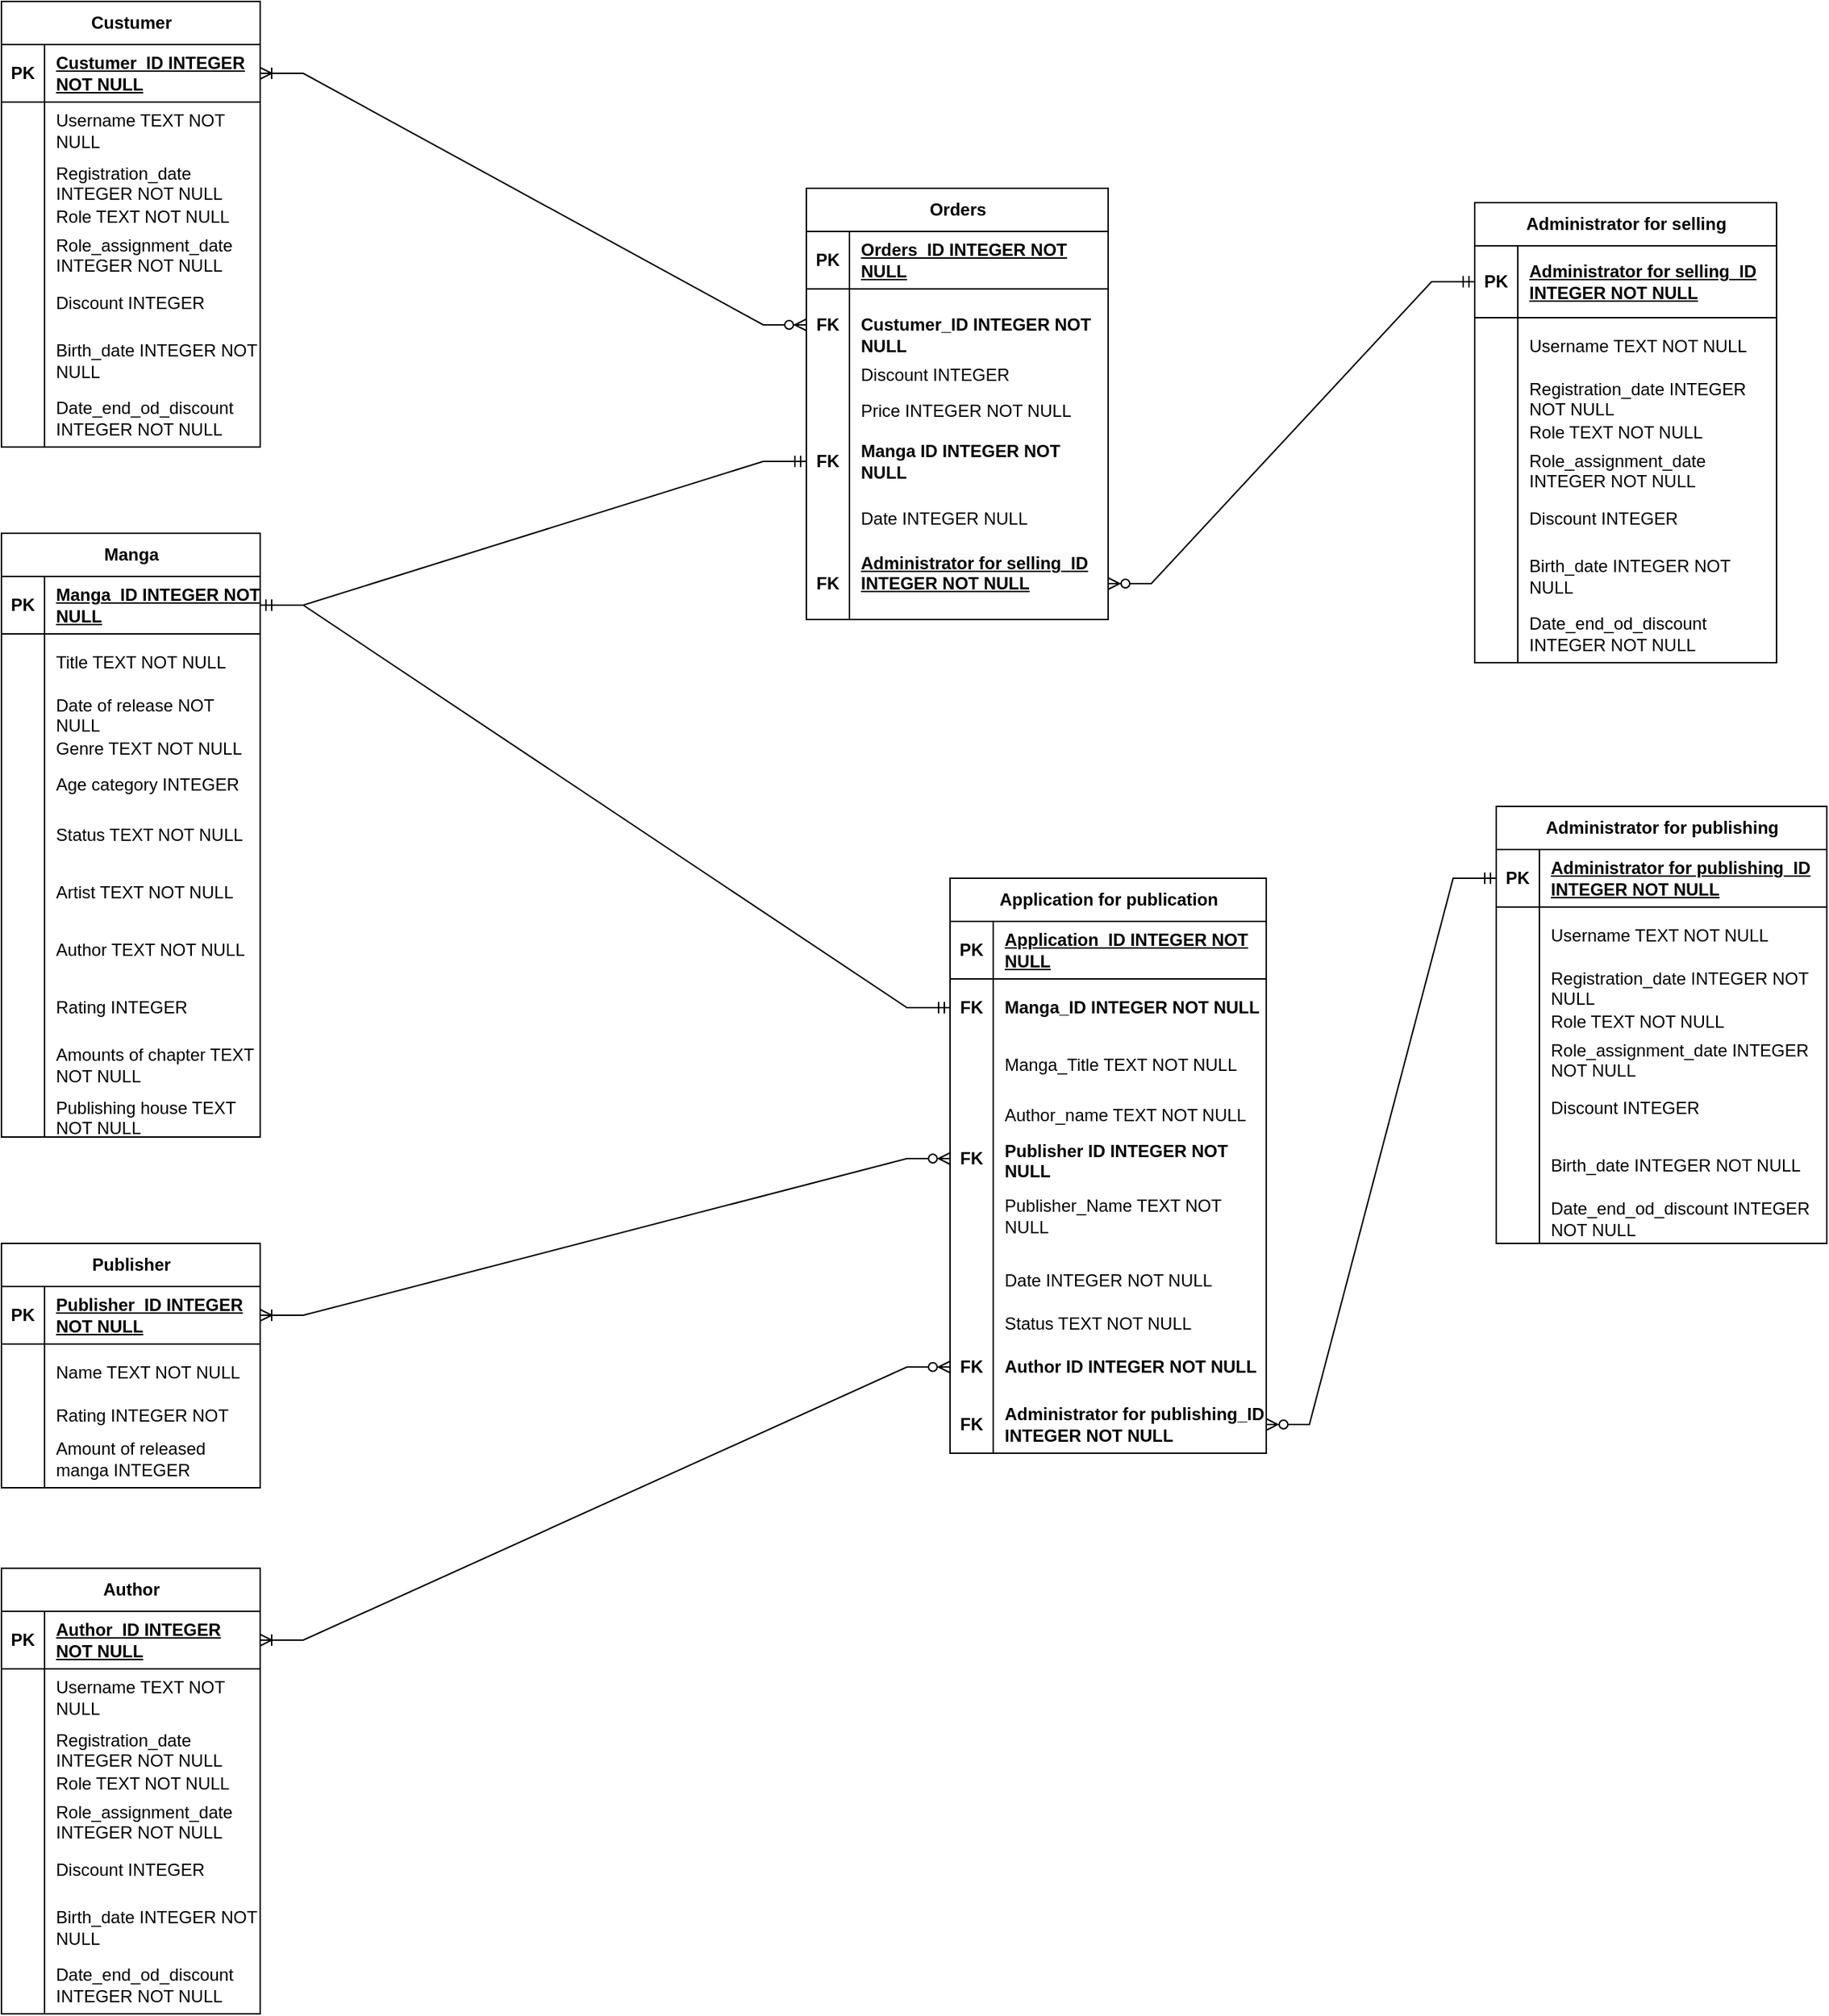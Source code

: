 <mxfile version="24.1.0" type="device">
  <diagram id="4OhhPIKUNU1crIWAC6Wa" name="Страница — 1">
    <mxGraphModel dx="1366" dy="763" grid="1" gridSize="10" guides="1" tooltips="1" connect="1" arrows="1" fold="1" page="1" pageScale="1" pageWidth="827" pageHeight="1169" math="0" shadow="0">
      <root>
        <mxCell id="0" />
        <mxCell id="1" parent="0" />
        <mxCell id="3QNGo9HYekui6b5nl_Mc-1" value="Manga" style="shape=table;startSize=30;container=1;collapsible=1;childLayout=tableLayout;fixedRows=1;rowLines=0;fontStyle=1;align=center;resizeLast=1;html=1;" parent="1" vertex="1">
          <mxGeometry x="490" y="420" width="180" height="420" as="geometry">
            <mxRectangle x="920" y="370" width="80" height="30" as="alternateBounds" />
          </mxGeometry>
        </mxCell>
        <mxCell id="3QNGo9HYekui6b5nl_Mc-2" value="" style="shape=tableRow;horizontal=0;startSize=0;swimlaneHead=0;swimlaneBody=0;fillColor=none;collapsible=0;dropTarget=0;points=[[0,0.5],[1,0.5]];portConstraint=eastwest;top=0;left=0;right=0;bottom=1;" parent="3QNGo9HYekui6b5nl_Mc-1" vertex="1">
          <mxGeometry y="30" width="180" height="40" as="geometry" />
        </mxCell>
        <mxCell id="3QNGo9HYekui6b5nl_Mc-3" value="PK" style="shape=partialRectangle;connectable=0;fillColor=none;top=0;left=0;bottom=0;right=0;fontStyle=1;overflow=hidden;whiteSpace=wrap;html=1;" parent="3QNGo9HYekui6b5nl_Mc-2" vertex="1">
          <mxGeometry width="30" height="40" as="geometry">
            <mxRectangle width="30" height="40" as="alternateBounds" />
          </mxGeometry>
        </mxCell>
        <mxCell id="3QNGo9HYekui6b5nl_Mc-4" value="Manga_ID INTEGER NOT NULL" style="shape=partialRectangle;connectable=0;fillColor=none;top=0;left=0;bottom=0;right=0;align=left;spacingLeft=6;fontStyle=5;overflow=hidden;whiteSpace=wrap;html=1;" parent="3QNGo9HYekui6b5nl_Mc-2" vertex="1">
          <mxGeometry x="30" width="150" height="40" as="geometry">
            <mxRectangle width="150" height="40" as="alternateBounds" />
          </mxGeometry>
        </mxCell>
        <mxCell id="3QNGo9HYekui6b5nl_Mc-5" value="" style="shape=tableRow;horizontal=0;startSize=0;swimlaneHead=0;swimlaneBody=0;fillColor=none;collapsible=0;dropTarget=0;points=[[0,0.5],[1,0.5]];portConstraint=eastwest;top=0;left=0;right=0;bottom=0;" parent="3QNGo9HYekui6b5nl_Mc-1" vertex="1">
          <mxGeometry y="70" width="180" height="40" as="geometry" />
        </mxCell>
        <mxCell id="3QNGo9HYekui6b5nl_Mc-6" value="" style="shape=partialRectangle;connectable=0;fillColor=none;top=0;left=0;bottom=0;right=0;editable=1;overflow=hidden;whiteSpace=wrap;html=1;" parent="3QNGo9HYekui6b5nl_Mc-5" vertex="1">
          <mxGeometry width="30" height="40" as="geometry">
            <mxRectangle width="30" height="40" as="alternateBounds" />
          </mxGeometry>
        </mxCell>
        <mxCell id="3QNGo9HYekui6b5nl_Mc-7" value="Title TEXT NOT NULL&amp;nbsp;" style="shape=partialRectangle;connectable=0;fillColor=none;top=0;left=0;bottom=0;right=0;align=left;spacingLeft=6;overflow=hidden;whiteSpace=wrap;html=1;" parent="3QNGo9HYekui6b5nl_Mc-5" vertex="1">
          <mxGeometry x="30" width="150" height="40" as="geometry">
            <mxRectangle width="150" height="40" as="alternateBounds" />
          </mxGeometry>
        </mxCell>
        <mxCell id="3QNGo9HYekui6b5nl_Mc-8" value="" style="shape=tableRow;horizontal=0;startSize=0;swimlaneHead=0;swimlaneBody=0;fillColor=none;collapsible=0;dropTarget=0;points=[[0,0.5],[1,0.5]];portConstraint=eastwest;top=0;left=0;right=0;bottom=0;" parent="3QNGo9HYekui6b5nl_Mc-1" vertex="1">
          <mxGeometry y="110" width="180" height="30" as="geometry" />
        </mxCell>
        <mxCell id="3QNGo9HYekui6b5nl_Mc-9" value="" style="shape=partialRectangle;connectable=0;fillColor=none;top=0;left=0;bottom=0;right=0;editable=1;overflow=hidden;whiteSpace=wrap;html=1;fontStyle=1" parent="3QNGo9HYekui6b5nl_Mc-8" vertex="1">
          <mxGeometry width="30" height="30" as="geometry">
            <mxRectangle width="30" height="30" as="alternateBounds" />
          </mxGeometry>
        </mxCell>
        <mxCell id="3QNGo9HYekui6b5nl_Mc-10" value="&lt;span style=&quot;font-weight: 400;&quot;&gt;Date of release NOT NULL&amp;nbsp;&lt;/span&gt;" style="shape=partialRectangle;connectable=0;fillColor=none;top=0;left=0;bottom=0;right=0;align=left;spacingLeft=6;overflow=hidden;whiteSpace=wrap;html=1;fontStyle=1" parent="3QNGo9HYekui6b5nl_Mc-8" vertex="1">
          <mxGeometry x="30" width="150" height="30" as="geometry">
            <mxRectangle width="150" height="30" as="alternateBounds" />
          </mxGeometry>
        </mxCell>
        <mxCell id="3QNGo9HYekui6b5nl_Mc-11" value="" style="shape=tableRow;horizontal=0;startSize=0;swimlaneHead=0;swimlaneBody=0;fillColor=none;collapsible=0;dropTarget=0;points=[[0,0.5],[1,0.5]];portConstraint=eastwest;top=0;left=0;right=0;bottom=0;" parent="3QNGo9HYekui6b5nl_Mc-1" vertex="1">
          <mxGeometry y="140" width="180" height="20" as="geometry" />
        </mxCell>
        <mxCell id="3QNGo9HYekui6b5nl_Mc-12" value="" style="shape=partialRectangle;connectable=0;fillColor=none;top=0;left=0;bottom=0;right=0;editable=1;overflow=hidden;whiteSpace=wrap;html=1;" parent="3QNGo9HYekui6b5nl_Mc-11" vertex="1">
          <mxGeometry width="30" height="20" as="geometry">
            <mxRectangle width="30" height="20" as="alternateBounds" />
          </mxGeometry>
        </mxCell>
        <mxCell id="3QNGo9HYekui6b5nl_Mc-13" value="Genre TEXT NOT NULL" style="shape=partialRectangle;connectable=0;fillColor=none;top=0;left=0;bottom=0;right=0;align=left;spacingLeft=6;overflow=hidden;whiteSpace=wrap;html=1;" parent="3QNGo9HYekui6b5nl_Mc-11" vertex="1">
          <mxGeometry x="30" width="150" height="20" as="geometry">
            <mxRectangle width="150" height="20" as="alternateBounds" />
          </mxGeometry>
        </mxCell>
        <mxCell id="3QNGo9HYekui6b5nl_Mc-14" value="" style="shape=tableRow;horizontal=0;startSize=0;swimlaneHead=0;swimlaneBody=0;fillColor=none;collapsible=0;dropTarget=0;points=[[0,0.5],[1,0.5]];portConstraint=eastwest;top=0;left=0;right=0;bottom=0;" parent="3QNGo9HYekui6b5nl_Mc-1" vertex="1">
          <mxGeometry y="160" width="180" height="30" as="geometry" />
        </mxCell>
        <mxCell id="3QNGo9HYekui6b5nl_Mc-15" value="" style="shape=partialRectangle;connectable=0;fillColor=none;top=0;left=0;bottom=0;right=0;editable=1;overflow=hidden;whiteSpace=wrap;html=1;" parent="3QNGo9HYekui6b5nl_Mc-14" vertex="1">
          <mxGeometry width="30" height="30" as="geometry">
            <mxRectangle width="30" height="30" as="alternateBounds" />
          </mxGeometry>
        </mxCell>
        <mxCell id="3QNGo9HYekui6b5nl_Mc-16" value="Age category INTEGER" style="shape=partialRectangle;connectable=0;fillColor=none;top=0;left=0;bottom=0;right=0;align=left;spacingLeft=6;overflow=hidden;whiteSpace=wrap;html=1;" parent="3QNGo9HYekui6b5nl_Mc-14" vertex="1">
          <mxGeometry x="30" width="150" height="30" as="geometry">
            <mxRectangle width="150" height="30" as="alternateBounds" />
          </mxGeometry>
        </mxCell>
        <mxCell id="3QNGo9HYekui6b5nl_Mc-17" value="" style="shape=tableRow;horizontal=0;startSize=0;swimlaneHead=0;swimlaneBody=0;fillColor=none;collapsible=0;dropTarget=0;points=[[0,0.5],[1,0.5]];portConstraint=eastwest;top=0;left=0;right=0;bottom=0;" parent="3QNGo9HYekui6b5nl_Mc-1" vertex="1">
          <mxGeometry y="190" width="180" height="40" as="geometry" />
        </mxCell>
        <mxCell id="3QNGo9HYekui6b5nl_Mc-18" value="" style="shape=partialRectangle;connectable=0;fillColor=none;top=0;left=0;bottom=0;right=0;editable=1;overflow=hidden;whiteSpace=wrap;html=1;" parent="3QNGo9HYekui6b5nl_Mc-17" vertex="1">
          <mxGeometry width="30" height="40" as="geometry">
            <mxRectangle width="30" height="40" as="alternateBounds" />
          </mxGeometry>
        </mxCell>
        <mxCell id="3QNGo9HYekui6b5nl_Mc-19" value="Status TEXT NOT NULL" style="shape=partialRectangle;connectable=0;fillColor=none;top=0;left=0;bottom=0;right=0;align=left;spacingLeft=6;overflow=hidden;whiteSpace=wrap;html=1;" parent="3QNGo9HYekui6b5nl_Mc-17" vertex="1">
          <mxGeometry x="30" width="150" height="40" as="geometry">
            <mxRectangle width="150" height="40" as="alternateBounds" />
          </mxGeometry>
        </mxCell>
        <mxCell id="3QNGo9HYekui6b5nl_Mc-20" value="" style="shape=tableRow;horizontal=0;startSize=0;swimlaneHead=0;swimlaneBody=0;fillColor=none;collapsible=0;dropTarget=0;points=[[0,0.5],[1,0.5]];portConstraint=eastwest;top=0;left=0;right=0;bottom=0;" parent="3QNGo9HYekui6b5nl_Mc-1" vertex="1">
          <mxGeometry y="230" width="180" height="40" as="geometry" />
        </mxCell>
        <mxCell id="3QNGo9HYekui6b5nl_Mc-21" value="" style="shape=partialRectangle;connectable=0;fillColor=none;top=0;left=0;bottom=0;right=0;editable=1;overflow=hidden;whiteSpace=wrap;html=1;" parent="3QNGo9HYekui6b5nl_Mc-20" vertex="1">
          <mxGeometry width="30" height="40" as="geometry">
            <mxRectangle width="30" height="40" as="alternateBounds" />
          </mxGeometry>
        </mxCell>
        <mxCell id="3QNGo9HYekui6b5nl_Mc-22" value="Artist TEXT NOT NULL" style="shape=partialRectangle;connectable=0;fillColor=none;top=0;left=0;bottom=0;right=0;align=left;spacingLeft=6;overflow=hidden;whiteSpace=wrap;html=1;" parent="3QNGo9HYekui6b5nl_Mc-20" vertex="1">
          <mxGeometry x="30" width="150" height="40" as="geometry">
            <mxRectangle width="150" height="40" as="alternateBounds" />
          </mxGeometry>
        </mxCell>
        <mxCell id="3QNGo9HYekui6b5nl_Mc-23" value="" style="shape=tableRow;horizontal=0;startSize=0;swimlaneHead=0;swimlaneBody=0;fillColor=none;collapsible=0;dropTarget=0;points=[[0,0.5],[1,0.5]];portConstraint=eastwest;top=0;left=0;right=0;bottom=0;" parent="3QNGo9HYekui6b5nl_Mc-1" vertex="1">
          <mxGeometry y="270" width="180" height="40" as="geometry" />
        </mxCell>
        <mxCell id="3QNGo9HYekui6b5nl_Mc-24" value="" style="shape=partialRectangle;connectable=0;fillColor=none;top=0;left=0;bottom=0;right=0;editable=1;overflow=hidden;whiteSpace=wrap;html=1;" parent="3QNGo9HYekui6b5nl_Mc-23" vertex="1">
          <mxGeometry width="30" height="40" as="geometry">
            <mxRectangle width="30" height="40" as="alternateBounds" />
          </mxGeometry>
        </mxCell>
        <mxCell id="3QNGo9HYekui6b5nl_Mc-25" value="Author TEXT NOT NULL" style="shape=partialRectangle;connectable=0;fillColor=none;top=0;left=0;bottom=0;right=0;align=left;spacingLeft=6;overflow=hidden;whiteSpace=wrap;html=1;" parent="3QNGo9HYekui6b5nl_Mc-23" vertex="1">
          <mxGeometry x="30" width="150" height="40" as="geometry">
            <mxRectangle width="150" height="40" as="alternateBounds" />
          </mxGeometry>
        </mxCell>
        <mxCell id="3QNGo9HYekui6b5nl_Mc-26" value="" style="shape=tableRow;horizontal=0;startSize=0;swimlaneHead=0;swimlaneBody=0;fillColor=none;collapsible=0;dropTarget=0;points=[[0,0.5],[1,0.5]];portConstraint=eastwest;top=0;left=0;right=0;bottom=0;" parent="3QNGo9HYekui6b5nl_Mc-1" vertex="1">
          <mxGeometry y="310" width="180" height="40" as="geometry" />
        </mxCell>
        <mxCell id="3QNGo9HYekui6b5nl_Mc-27" value="" style="shape=partialRectangle;connectable=0;fillColor=none;top=0;left=0;bottom=0;right=0;editable=1;overflow=hidden;whiteSpace=wrap;html=1;" parent="3QNGo9HYekui6b5nl_Mc-26" vertex="1">
          <mxGeometry width="30" height="40" as="geometry">
            <mxRectangle width="30" height="40" as="alternateBounds" />
          </mxGeometry>
        </mxCell>
        <mxCell id="3QNGo9HYekui6b5nl_Mc-28" value="Rating INTEGER" style="shape=partialRectangle;connectable=0;fillColor=none;top=0;left=0;bottom=0;right=0;align=left;spacingLeft=6;overflow=hidden;whiteSpace=wrap;html=1;" parent="3QNGo9HYekui6b5nl_Mc-26" vertex="1">
          <mxGeometry x="30" width="150" height="40" as="geometry">
            <mxRectangle width="150" height="40" as="alternateBounds" />
          </mxGeometry>
        </mxCell>
        <mxCell id="3QNGo9HYekui6b5nl_Mc-29" value="" style="shape=tableRow;horizontal=0;startSize=0;swimlaneHead=0;swimlaneBody=0;fillColor=none;collapsible=0;dropTarget=0;points=[[0,0.5],[1,0.5]];portConstraint=eastwest;top=0;left=0;right=0;bottom=0;" parent="3QNGo9HYekui6b5nl_Mc-1" vertex="1">
          <mxGeometry y="350" width="180" height="40" as="geometry" />
        </mxCell>
        <mxCell id="3QNGo9HYekui6b5nl_Mc-30" value="" style="shape=partialRectangle;connectable=0;fillColor=none;top=0;left=0;bottom=0;right=0;editable=1;overflow=hidden;whiteSpace=wrap;html=1;" parent="3QNGo9HYekui6b5nl_Mc-29" vertex="1">
          <mxGeometry width="30" height="40" as="geometry">
            <mxRectangle width="30" height="40" as="alternateBounds" />
          </mxGeometry>
        </mxCell>
        <mxCell id="3QNGo9HYekui6b5nl_Mc-31" value="Amounts of chapter TEXT NOT NULL" style="shape=partialRectangle;connectable=0;fillColor=none;top=0;left=0;bottom=0;right=0;align=left;spacingLeft=6;overflow=hidden;whiteSpace=wrap;html=1;" parent="3QNGo9HYekui6b5nl_Mc-29" vertex="1">
          <mxGeometry x="30" width="150" height="40" as="geometry">
            <mxRectangle width="150" height="40" as="alternateBounds" />
          </mxGeometry>
        </mxCell>
        <mxCell id="3QNGo9HYekui6b5nl_Mc-32" value="" style="shape=tableRow;horizontal=0;startSize=0;swimlaneHead=0;swimlaneBody=0;fillColor=none;collapsible=0;dropTarget=0;points=[[0,0.5],[1,0.5]];portConstraint=eastwest;top=0;left=0;right=0;bottom=0;" parent="3QNGo9HYekui6b5nl_Mc-1" vertex="1">
          <mxGeometry y="390" width="180" height="30" as="geometry" />
        </mxCell>
        <mxCell id="3QNGo9HYekui6b5nl_Mc-33" value="" style="shape=partialRectangle;connectable=0;fillColor=none;top=0;left=0;bottom=0;right=0;editable=1;overflow=hidden;whiteSpace=wrap;html=1;" parent="3QNGo9HYekui6b5nl_Mc-32" vertex="1">
          <mxGeometry width="30" height="30" as="geometry">
            <mxRectangle width="30" height="30" as="alternateBounds" />
          </mxGeometry>
        </mxCell>
        <mxCell id="3QNGo9HYekui6b5nl_Mc-34" value="Publishing house TEXT NOT NULL" style="shape=partialRectangle;connectable=0;fillColor=none;top=0;left=0;bottom=0;right=0;align=left;spacingLeft=6;overflow=hidden;whiteSpace=wrap;html=1;" parent="3QNGo9HYekui6b5nl_Mc-32" vertex="1">
          <mxGeometry x="30" width="150" height="30" as="geometry">
            <mxRectangle width="150" height="30" as="alternateBounds" />
          </mxGeometry>
        </mxCell>
        <mxCell id="3QNGo9HYekui6b5nl_Mc-124" value="Publisher" style="shape=table;startSize=30;container=1;collapsible=1;childLayout=tableLayout;fixedRows=1;rowLines=0;fontStyle=1;align=center;resizeLast=1;html=1;" parent="1" vertex="1">
          <mxGeometry x="490" y="914" width="180" height="170" as="geometry">
            <mxRectangle x="1090" y="670" width="90" height="30" as="alternateBounds" />
          </mxGeometry>
        </mxCell>
        <mxCell id="3QNGo9HYekui6b5nl_Mc-125" value="" style="shape=tableRow;horizontal=0;startSize=0;swimlaneHead=0;swimlaneBody=0;fillColor=none;collapsible=0;dropTarget=0;points=[[0,0.5],[1,0.5]];portConstraint=eastwest;top=0;left=0;right=0;bottom=1;" parent="3QNGo9HYekui6b5nl_Mc-124" vertex="1">
          <mxGeometry y="30" width="180" height="40" as="geometry" />
        </mxCell>
        <mxCell id="3QNGo9HYekui6b5nl_Mc-126" value="PK" style="shape=partialRectangle;connectable=0;fillColor=none;top=0;left=0;bottom=0;right=0;fontStyle=1;overflow=hidden;whiteSpace=wrap;html=1;" parent="3QNGo9HYekui6b5nl_Mc-125" vertex="1">
          <mxGeometry width="30" height="40" as="geometry">
            <mxRectangle width="30" height="40" as="alternateBounds" />
          </mxGeometry>
        </mxCell>
        <mxCell id="3QNGo9HYekui6b5nl_Mc-127" value="Publisher_ID INTEGER NOT NULL" style="shape=partialRectangle;connectable=0;fillColor=none;top=0;left=0;bottom=0;right=0;align=left;spacingLeft=6;fontStyle=5;overflow=hidden;whiteSpace=wrap;html=1;" parent="3QNGo9HYekui6b5nl_Mc-125" vertex="1">
          <mxGeometry x="30" width="150" height="40" as="geometry">
            <mxRectangle width="150" height="40" as="alternateBounds" />
          </mxGeometry>
        </mxCell>
        <mxCell id="3QNGo9HYekui6b5nl_Mc-131" value="" style="shape=tableRow;horizontal=0;startSize=0;swimlaneHead=0;swimlaneBody=0;fillColor=none;collapsible=0;dropTarget=0;points=[[0,0.5],[1,0.5]];portConstraint=eastwest;top=0;left=0;right=0;bottom=0;" parent="3QNGo9HYekui6b5nl_Mc-124" vertex="1">
          <mxGeometry y="70" width="180" height="40" as="geometry" />
        </mxCell>
        <mxCell id="3QNGo9HYekui6b5nl_Mc-132" value="" style="shape=partialRectangle;connectable=0;fillColor=none;top=0;left=0;bottom=0;right=0;editable=1;overflow=hidden;whiteSpace=wrap;html=1;fontStyle=1" parent="3QNGo9HYekui6b5nl_Mc-131" vertex="1">
          <mxGeometry width="30" height="40" as="geometry">
            <mxRectangle width="30" height="40" as="alternateBounds" />
          </mxGeometry>
        </mxCell>
        <mxCell id="3QNGo9HYekui6b5nl_Mc-133" value="&lt;span style=&quot;font-weight: 400;&quot;&gt;Name TEXT NOT NULL&lt;/span&gt;" style="shape=partialRectangle;connectable=0;fillColor=none;top=0;left=0;bottom=0;right=0;align=left;spacingLeft=6;overflow=hidden;whiteSpace=wrap;html=1;fontStyle=1" parent="3QNGo9HYekui6b5nl_Mc-131" vertex="1">
          <mxGeometry x="30" width="150" height="40" as="geometry">
            <mxRectangle width="150" height="40" as="alternateBounds" />
          </mxGeometry>
        </mxCell>
        <mxCell id="3QNGo9HYekui6b5nl_Mc-134" value="" style="shape=tableRow;horizontal=0;startSize=0;swimlaneHead=0;swimlaneBody=0;fillColor=none;collapsible=0;dropTarget=0;points=[[0,0.5],[1,0.5]];portConstraint=eastwest;top=0;left=0;right=0;bottom=0;" parent="3QNGo9HYekui6b5nl_Mc-124" vertex="1">
          <mxGeometry y="110" width="180" height="20" as="geometry" />
        </mxCell>
        <mxCell id="3QNGo9HYekui6b5nl_Mc-135" value="" style="shape=partialRectangle;connectable=0;fillColor=none;top=0;left=0;bottom=0;right=0;editable=1;overflow=hidden;whiteSpace=wrap;html=1;" parent="3QNGo9HYekui6b5nl_Mc-134" vertex="1">
          <mxGeometry width="30" height="20" as="geometry">
            <mxRectangle width="30" height="20" as="alternateBounds" />
          </mxGeometry>
        </mxCell>
        <mxCell id="3QNGo9HYekui6b5nl_Mc-136" value="Rating INTEGER NOT NULL" style="shape=partialRectangle;connectable=0;fillColor=none;top=0;left=0;bottom=0;right=0;align=left;spacingLeft=6;overflow=hidden;whiteSpace=wrap;html=1;" parent="3QNGo9HYekui6b5nl_Mc-134" vertex="1">
          <mxGeometry x="30" width="150" height="20" as="geometry">
            <mxRectangle width="150" height="20" as="alternateBounds" />
          </mxGeometry>
        </mxCell>
        <mxCell id="3QNGo9HYekui6b5nl_Mc-137" value="" style="shape=tableRow;horizontal=0;startSize=0;swimlaneHead=0;swimlaneBody=0;fillColor=none;collapsible=0;dropTarget=0;points=[[0,0.5],[1,0.5]];portConstraint=eastwest;top=0;left=0;right=0;bottom=0;" parent="3QNGo9HYekui6b5nl_Mc-124" vertex="1">
          <mxGeometry y="130" width="180" height="40" as="geometry" />
        </mxCell>
        <mxCell id="3QNGo9HYekui6b5nl_Mc-138" value="" style="shape=partialRectangle;connectable=0;fillColor=none;top=0;left=0;bottom=0;right=0;editable=1;overflow=hidden;whiteSpace=wrap;html=1;" parent="3QNGo9HYekui6b5nl_Mc-137" vertex="1">
          <mxGeometry width="30" height="40" as="geometry">
            <mxRectangle width="30" height="40" as="alternateBounds" />
          </mxGeometry>
        </mxCell>
        <mxCell id="3QNGo9HYekui6b5nl_Mc-139" value="Amount of released manga INTEGER" style="shape=partialRectangle;connectable=0;fillColor=none;top=0;left=0;bottom=0;right=0;align=left;spacingLeft=6;overflow=hidden;whiteSpace=wrap;html=1;" parent="3QNGo9HYekui6b5nl_Mc-137" vertex="1">
          <mxGeometry x="30" width="150" height="40" as="geometry">
            <mxRectangle width="150" height="40" as="alternateBounds" />
          </mxGeometry>
        </mxCell>
        <mxCell id="3QNGo9HYekui6b5nl_Mc-149" value="Application for publication" style="shape=table;startSize=30;container=1;collapsible=1;childLayout=tableLayout;fixedRows=1;rowLines=0;fontStyle=1;align=center;resizeLast=1;html=1;" parent="1" vertex="1">
          <mxGeometry x="1150" y="660" width="220" height="400.0" as="geometry">
            <mxRectangle x="1380" y="520" width="180" height="30" as="alternateBounds" />
          </mxGeometry>
        </mxCell>
        <mxCell id="3QNGo9HYekui6b5nl_Mc-150" value="" style="shape=tableRow;horizontal=0;startSize=0;swimlaneHead=0;swimlaneBody=0;fillColor=none;collapsible=0;dropTarget=0;points=[[0,0.5],[1,0.5]];portConstraint=eastwest;top=0;left=0;right=0;bottom=1;" parent="3QNGo9HYekui6b5nl_Mc-149" vertex="1">
          <mxGeometry y="30" width="220" height="40" as="geometry" />
        </mxCell>
        <mxCell id="3QNGo9HYekui6b5nl_Mc-151" value="PK" style="shape=partialRectangle;connectable=0;fillColor=none;top=0;left=0;bottom=0;right=0;fontStyle=1;overflow=hidden;whiteSpace=wrap;html=1;" parent="3QNGo9HYekui6b5nl_Mc-150" vertex="1">
          <mxGeometry width="30" height="40" as="geometry">
            <mxRectangle width="30" height="40" as="alternateBounds" />
          </mxGeometry>
        </mxCell>
        <mxCell id="3QNGo9HYekui6b5nl_Mc-152" value="Application_ID INTEGER NOT NULL" style="shape=partialRectangle;connectable=0;fillColor=none;top=0;left=0;bottom=0;right=0;align=left;spacingLeft=6;fontStyle=5;overflow=hidden;whiteSpace=wrap;html=1;" parent="3QNGo9HYekui6b5nl_Mc-150" vertex="1">
          <mxGeometry x="30" width="190" height="40" as="geometry">
            <mxRectangle width="190" height="40" as="alternateBounds" />
          </mxGeometry>
        </mxCell>
        <mxCell id="3QNGo9HYekui6b5nl_Mc-156" value="" style="shape=tableRow;horizontal=0;startSize=0;swimlaneHead=0;swimlaneBody=0;fillColor=none;collapsible=0;dropTarget=0;points=[[0,0.5],[1,0.5]];portConstraint=eastwest;top=0;left=0;right=0;bottom=0;" parent="3QNGo9HYekui6b5nl_Mc-149" vertex="1">
          <mxGeometry y="70" width="220" height="40" as="geometry" />
        </mxCell>
        <mxCell id="3QNGo9HYekui6b5nl_Mc-157" value="FK" style="shape=partialRectangle;connectable=0;fillColor=none;top=0;left=0;bottom=0;right=0;editable=1;overflow=hidden;whiteSpace=wrap;html=1;fontStyle=1" parent="3QNGo9HYekui6b5nl_Mc-156" vertex="1">
          <mxGeometry width="30" height="40" as="geometry">
            <mxRectangle width="30" height="40" as="alternateBounds" />
          </mxGeometry>
        </mxCell>
        <mxCell id="3QNGo9HYekui6b5nl_Mc-158" value="Manga_ID INTEGER NOT NULL" style="shape=partialRectangle;connectable=0;fillColor=none;top=0;left=0;bottom=0;right=0;align=left;spacingLeft=6;overflow=hidden;whiteSpace=wrap;html=1;fontStyle=1" parent="3QNGo9HYekui6b5nl_Mc-156" vertex="1">
          <mxGeometry x="30" width="190" height="40" as="geometry">
            <mxRectangle width="190" height="40" as="alternateBounds" />
          </mxGeometry>
        </mxCell>
        <mxCell id="bgpJgehSFbvpk0qUqzGR-75" value="" style="shape=tableRow;horizontal=0;startSize=0;swimlaneHead=0;swimlaneBody=0;fillColor=none;collapsible=0;dropTarget=0;points=[[0,0.5],[1,0.5]];portConstraint=eastwest;top=0;left=0;right=0;bottom=0;" vertex="1" parent="3QNGo9HYekui6b5nl_Mc-149">
          <mxGeometry y="110" width="220" height="40" as="geometry" />
        </mxCell>
        <mxCell id="bgpJgehSFbvpk0qUqzGR-76" value="" style="shape=partialRectangle;connectable=0;fillColor=none;top=0;left=0;bottom=0;right=0;editable=1;overflow=hidden;whiteSpace=wrap;html=1;fontStyle=1" vertex="1" parent="bgpJgehSFbvpk0qUqzGR-75">
          <mxGeometry width="30" height="40" as="geometry">
            <mxRectangle width="30" height="40" as="alternateBounds" />
          </mxGeometry>
        </mxCell>
        <mxCell id="bgpJgehSFbvpk0qUqzGR-77" value="&lt;span style=&quot;font-weight: normal;&quot;&gt;Manga_Title TEXT NOT NULL&lt;/span&gt;" style="shape=partialRectangle;connectable=0;fillColor=none;top=0;left=0;bottom=0;right=0;align=left;spacingLeft=6;overflow=hidden;whiteSpace=wrap;html=1;fontStyle=1" vertex="1" parent="bgpJgehSFbvpk0qUqzGR-75">
          <mxGeometry x="30" width="190" height="40" as="geometry">
            <mxRectangle width="190" height="40" as="alternateBounds" />
          </mxGeometry>
        </mxCell>
        <mxCell id="3QNGo9HYekui6b5nl_Mc-159" value="" style="shape=tableRow;horizontal=0;startSize=0;swimlaneHead=0;swimlaneBody=0;fillColor=none;collapsible=0;dropTarget=0;points=[[0,0.5],[1,0.5]];portConstraint=eastwest;top=0;left=0;right=0;bottom=0;" parent="3QNGo9HYekui6b5nl_Mc-149" vertex="1">
          <mxGeometry y="150" width="220" height="30" as="geometry" />
        </mxCell>
        <mxCell id="3QNGo9HYekui6b5nl_Mc-160" value="" style="shape=partialRectangle;connectable=0;fillColor=none;top=0;left=0;bottom=0;right=0;editable=1;overflow=hidden;whiteSpace=wrap;html=1;" parent="3QNGo9HYekui6b5nl_Mc-159" vertex="1">
          <mxGeometry width="30" height="30" as="geometry">
            <mxRectangle width="30" height="30" as="alternateBounds" />
          </mxGeometry>
        </mxCell>
        <mxCell id="3QNGo9HYekui6b5nl_Mc-161" value="Author_name TEXT NOT NULL" style="shape=partialRectangle;connectable=0;fillColor=none;top=0;left=0;bottom=0;right=0;align=left;spacingLeft=6;overflow=hidden;whiteSpace=wrap;html=1;" parent="3QNGo9HYekui6b5nl_Mc-159" vertex="1">
          <mxGeometry x="30" width="190" height="30" as="geometry">
            <mxRectangle width="190" height="30" as="alternateBounds" />
          </mxGeometry>
        </mxCell>
        <mxCell id="3QNGo9HYekui6b5nl_Mc-162" value="" style="shape=tableRow;horizontal=0;startSize=0;swimlaneHead=0;swimlaneBody=0;fillColor=none;collapsible=0;dropTarget=0;points=[[0,0.5],[1,0.5]];portConstraint=eastwest;top=0;left=0;right=0;bottom=0;" parent="3QNGo9HYekui6b5nl_Mc-149" vertex="1">
          <mxGeometry y="180" width="220" height="30" as="geometry" />
        </mxCell>
        <mxCell id="3QNGo9HYekui6b5nl_Mc-163" value="&lt;b&gt;FK&lt;/b&gt;" style="shape=partialRectangle;connectable=0;fillColor=none;top=0;left=0;bottom=0;right=0;editable=1;overflow=hidden;whiteSpace=wrap;html=1;" parent="3QNGo9HYekui6b5nl_Mc-162" vertex="1">
          <mxGeometry width="30" height="30" as="geometry">
            <mxRectangle width="30" height="30" as="alternateBounds" />
          </mxGeometry>
        </mxCell>
        <mxCell id="3QNGo9HYekui6b5nl_Mc-164" value="&lt;div&gt;&lt;span style=&quot;font-weight: 700;&quot;&gt;Publisher ID INTEGER NOT NULL&amp;nbsp;&lt;/span&gt;&lt;br&gt;&lt;/div&gt;" style="shape=partialRectangle;connectable=0;fillColor=none;top=0;left=0;bottom=0;right=0;align=left;spacingLeft=6;overflow=hidden;whiteSpace=wrap;html=1;" parent="3QNGo9HYekui6b5nl_Mc-162" vertex="1">
          <mxGeometry x="30" width="190" height="30" as="geometry">
            <mxRectangle width="190" height="30" as="alternateBounds" />
          </mxGeometry>
        </mxCell>
        <mxCell id="3QNGo9HYekui6b5nl_Mc-165" value="" style="shape=tableRow;horizontal=0;startSize=0;swimlaneHead=0;swimlaneBody=0;fillColor=none;collapsible=0;dropTarget=0;points=[[0,0.5],[1,0.5]];portConstraint=eastwest;top=0;left=0;right=0;bottom=0;" parent="3QNGo9HYekui6b5nl_Mc-149" vertex="1">
          <mxGeometry y="210" width="220" height="50" as="geometry" />
        </mxCell>
        <mxCell id="3QNGo9HYekui6b5nl_Mc-166" value="" style="shape=partialRectangle;connectable=0;fillColor=none;top=0;left=0;bottom=0;right=0;editable=1;overflow=hidden;whiteSpace=wrap;html=1;" parent="3QNGo9HYekui6b5nl_Mc-165" vertex="1">
          <mxGeometry width="30" height="50" as="geometry">
            <mxRectangle width="30" height="50" as="alternateBounds" />
          </mxGeometry>
        </mxCell>
        <mxCell id="3QNGo9HYekui6b5nl_Mc-167" value="Publisher_Name TEXT NOT NULL" style="shape=partialRectangle;connectable=0;fillColor=none;top=0;left=0;bottom=0;right=0;align=left;spacingLeft=6;overflow=hidden;whiteSpace=wrap;html=1;" parent="3QNGo9HYekui6b5nl_Mc-165" vertex="1">
          <mxGeometry x="30" width="190" height="50" as="geometry">
            <mxRectangle width="190" height="50" as="alternateBounds" />
          </mxGeometry>
        </mxCell>
        <mxCell id="3QNGo9HYekui6b5nl_Mc-168" value="" style="shape=tableRow;horizontal=0;startSize=0;swimlaneHead=0;swimlaneBody=0;fillColor=none;collapsible=0;dropTarget=0;points=[[0,0.5],[1,0.5]];portConstraint=eastwest;top=0;left=0;right=0;bottom=0;" parent="3QNGo9HYekui6b5nl_Mc-149" vertex="1">
          <mxGeometry y="260" width="220" height="40" as="geometry" />
        </mxCell>
        <mxCell id="3QNGo9HYekui6b5nl_Mc-169" value="" style="shape=partialRectangle;connectable=0;fillColor=none;top=0;left=0;bottom=0;right=0;editable=1;overflow=hidden;whiteSpace=wrap;html=1;" parent="3QNGo9HYekui6b5nl_Mc-168" vertex="1">
          <mxGeometry width="30" height="40" as="geometry">
            <mxRectangle width="30" height="40" as="alternateBounds" />
          </mxGeometry>
        </mxCell>
        <mxCell id="3QNGo9HYekui6b5nl_Mc-170" value="Date INTEGER NOT NULL" style="shape=partialRectangle;connectable=0;fillColor=none;top=0;left=0;bottom=0;right=0;align=left;spacingLeft=6;overflow=hidden;whiteSpace=wrap;html=1;" parent="3QNGo9HYekui6b5nl_Mc-168" vertex="1">
          <mxGeometry x="30" width="190" height="40" as="geometry">
            <mxRectangle width="190" height="40" as="alternateBounds" />
          </mxGeometry>
        </mxCell>
        <mxCell id="3QNGo9HYekui6b5nl_Mc-171" value="" style="shape=tableRow;horizontal=0;startSize=0;swimlaneHead=0;swimlaneBody=0;fillColor=none;collapsible=0;dropTarget=0;points=[[0,0.5],[1,0.5]];portConstraint=eastwest;top=0;left=0;right=0;bottom=0;" parent="3QNGo9HYekui6b5nl_Mc-149" vertex="1">
          <mxGeometry y="300" width="220" height="20" as="geometry" />
        </mxCell>
        <mxCell id="3QNGo9HYekui6b5nl_Mc-172" value="" style="shape=partialRectangle;connectable=0;fillColor=none;top=0;left=0;bottom=0;right=0;editable=1;overflow=hidden;whiteSpace=wrap;html=1;" parent="3QNGo9HYekui6b5nl_Mc-171" vertex="1">
          <mxGeometry width="30" height="20" as="geometry">
            <mxRectangle width="30" height="20" as="alternateBounds" />
          </mxGeometry>
        </mxCell>
        <mxCell id="3QNGo9HYekui6b5nl_Mc-173" value="Status TEXT NOT NULL" style="shape=partialRectangle;connectable=0;fillColor=none;top=0;left=0;bottom=0;right=0;align=left;spacingLeft=6;overflow=hidden;whiteSpace=wrap;html=1;" parent="3QNGo9HYekui6b5nl_Mc-171" vertex="1">
          <mxGeometry x="30" width="190" height="20" as="geometry">
            <mxRectangle width="190" height="20" as="alternateBounds" />
          </mxGeometry>
        </mxCell>
        <mxCell id="bgpJgehSFbvpk0qUqzGR-17" value="" style="shape=tableRow;horizontal=0;startSize=0;swimlaneHead=0;swimlaneBody=0;fillColor=none;collapsible=0;dropTarget=0;points=[[0,0.5],[1,0.5]];portConstraint=eastwest;top=0;left=0;right=0;bottom=0;" vertex="1" parent="3QNGo9HYekui6b5nl_Mc-149">
          <mxGeometry y="320" width="220" height="40" as="geometry" />
        </mxCell>
        <mxCell id="bgpJgehSFbvpk0qUqzGR-18" value="&lt;b&gt;FK&lt;/b&gt;" style="shape=partialRectangle;connectable=0;fillColor=none;top=0;left=0;bottom=0;right=0;editable=1;overflow=hidden;whiteSpace=wrap;html=1;" vertex="1" parent="bgpJgehSFbvpk0qUqzGR-17">
          <mxGeometry width="30" height="40" as="geometry">
            <mxRectangle width="30" height="40" as="alternateBounds" />
          </mxGeometry>
        </mxCell>
        <mxCell id="bgpJgehSFbvpk0qUqzGR-19" value="&lt;b&gt;Author ID INTEGER NOT NULL&lt;/b&gt;" style="shape=partialRectangle;connectable=0;fillColor=none;top=0;left=0;bottom=0;right=0;align=left;spacingLeft=6;overflow=hidden;whiteSpace=wrap;html=1;" vertex="1" parent="bgpJgehSFbvpk0qUqzGR-17">
          <mxGeometry x="30" width="190" height="40" as="geometry">
            <mxRectangle width="190" height="40" as="alternateBounds" />
          </mxGeometry>
        </mxCell>
        <mxCell id="bgpJgehSFbvpk0qUqzGR-72" value="" style="shape=tableRow;horizontal=0;startSize=0;swimlaneHead=0;swimlaneBody=0;fillColor=none;collapsible=0;dropTarget=0;points=[[0,0.5],[1,0.5]];portConstraint=eastwest;top=0;left=0;right=0;bottom=0;" vertex="1" parent="3QNGo9HYekui6b5nl_Mc-149">
          <mxGeometry y="360" width="220" height="40" as="geometry" />
        </mxCell>
        <mxCell id="bgpJgehSFbvpk0qUqzGR-73" value="&lt;b&gt;FK&lt;/b&gt;" style="shape=partialRectangle;connectable=0;fillColor=none;top=0;left=0;bottom=0;right=0;editable=1;overflow=hidden;whiteSpace=wrap;html=1;" vertex="1" parent="bgpJgehSFbvpk0qUqzGR-72">
          <mxGeometry width="30" height="40" as="geometry">
            <mxRectangle width="30" height="40" as="alternateBounds" />
          </mxGeometry>
        </mxCell>
        <mxCell id="bgpJgehSFbvpk0qUqzGR-74" value="&lt;span style=&quot;font-weight: 700; text-align: center; text-wrap: nowrap;&quot;&gt;Administrator for publishing&lt;/span&gt;&lt;span style=&quot;font-weight: 700;&quot;&gt;_ID INTEGER NOT NULL&lt;/span&gt;" style="shape=partialRectangle;connectable=0;fillColor=none;top=0;left=0;bottom=0;right=0;align=left;spacingLeft=6;overflow=hidden;whiteSpace=wrap;html=1;" vertex="1" parent="bgpJgehSFbvpk0qUqzGR-72">
          <mxGeometry x="30" width="190" height="40" as="geometry">
            <mxRectangle width="190" height="40" as="alternateBounds" />
          </mxGeometry>
        </mxCell>
        <mxCell id="uY_qVMkkKcw11evk1t33-1" value="" style="edgeStyle=entityRelationEdgeStyle;fontSize=12;html=1;endArrow=ERmandOne;startArrow=ERmandOne;rounded=0;entryX=0;entryY=0.5;entryDx=0;entryDy=0;exitX=1;exitY=0.5;exitDx=0;exitDy=0;" parent="1" source="3QNGo9HYekui6b5nl_Mc-2" target="bgpJgehSFbvpk0qUqzGR-10" edge="1">
          <mxGeometry width="100" height="100" relative="1" as="geometry">
            <mxPoint x="660" y="520" as="sourcePoint" />
            <mxPoint x="970" y="440" as="targetPoint" />
          </mxGeometry>
        </mxCell>
        <mxCell id="uY_qVMkkKcw11evk1t33-2" value="" style="edgeStyle=entityRelationEdgeStyle;fontSize=12;html=1;endArrow=ERoneToMany;startArrow=ERzeroToMany;rounded=0;entryX=1;entryY=0.5;entryDx=0;entryDy=0;exitX=0;exitY=0.5;exitDx=0;exitDy=0;" parent="1" source="3QNGo9HYekui6b5nl_Mc-88" target="uY_qVMkkKcw11evk1t33-7" edge="1">
          <mxGeometry width="100" height="100" relative="1" as="geometry">
            <mxPoint x="960" y="140" as="sourcePoint" />
            <mxPoint x="827" y="90" as="targetPoint" />
            <Array as="points">
              <mxPoint x="1060" y="430" />
              <mxPoint x="770" y="250" />
              <mxPoint x="690" y="90" />
              <mxPoint x="710" y="140" />
            </Array>
          </mxGeometry>
        </mxCell>
        <mxCell id="uY_qVMkkKcw11evk1t33-3" value="" style="edgeStyle=entityRelationEdgeStyle;fontSize=12;html=1;endArrow=ERoneToMany;startArrow=ERzeroToMany;rounded=0;exitX=0;exitY=0.5;exitDx=0;exitDy=0;entryX=1;entryY=0.5;entryDx=0;entryDy=0;" parent="1" source="3QNGo9HYekui6b5nl_Mc-162" target="3QNGo9HYekui6b5nl_Mc-125" edge="1">
          <mxGeometry width="100" height="100" relative="1" as="geometry">
            <mxPoint x="950" y="812.632" as="sourcePoint" />
            <mxPoint x="740" y="780" as="targetPoint" />
            <Array as="points">
              <mxPoint x="780" y="260" />
              <mxPoint x="700" y="100" />
              <mxPoint x="720" y="150" />
            </Array>
          </mxGeometry>
        </mxCell>
        <mxCell id="uY_qVMkkKcw11evk1t33-5" value="" style="edgeStyle=entityRelationEdgeStyle;fontSize=12;html=1;endArrow=ERmandOne;startArrow=ERmandOne;rounded=0;entryX=0;entryY=0.5;entryDx=0;entryDy=0;exitX=1;exitY=0.5;exitDx=0;exitDy=0;" parent="1" source="3QNGo9HYekui6b5nl_Mc-2" target="3QNGo9HYekui6b5nl_Mc-156" edge="1">
          <mxGeometry width="100" height="100" relative="1" as="geometry">
            <mxPoint x="470" y="804" as="sourcePoint" />
            <mxPoint x="1109" y="459" as="targetPoint" />
          </mxGeometry>
        </mxCell>
        <mxCell id="uY_qVMkkKcw11evk1t33-6" value="Custumer" style="shape=table;startSize=30;container=1;collapsible=1;childLayout=tableLayout;fixedRows=1;rowLines=0;fontStyle=1;align=center;resizeLast=1;html=1;" parent="1" vertex="1">
          <mxGeometry x="490" y="50" width="180" height="310" as="geometry">
            <mxRectangle x="920" y="60" width="80" height="30" as="alternateBounds" />
          </mxGeometry>
        </mxCell>
        <mxCell id="uY_qVMkkKcw11evk1t33-7" value="" style="shape=tableRow;horizontal=0;startSize=0;swimlaneHead=0;swimlaneBody=0;fillColor=none;collapsible=0;dropTarget=0;points=[[0,0.5],[1,0.5]];portConstraint=eastwest;top=0;left=0;right=0;bottom=1;" parent="uY_qVMkkKcw11evk1t33-6" vertex="1">
          <mxGeometry y="30" width="180" height="40" as="geometry" />
        </mxCell>
        <mxCell id="uY_qVMkkKcw11evk1t33-8" value="PK" style="shape=partialRectangle;connectable=0;fillColor=none;top=0;left=0;bottom=0;right=0;fontStyle=1;overflow=hidden;whiteSpace=wrap;html=1;" parent="uY_qVMkkKcw11evk1t33-7" vertex="1">
          <mxGeometry width="30" height="40" as="geometry">
            <mxRectangle width="30" height="40" as="alternateBounds" />
          </mxGeometry>
        </mxCell>
        <mxCell id="uY_qVMkkKcw11evk1t33-9" value="Custumer_ID INTEGER NOT NULL" style="shape=partialRectangle;connectable=0;fillColor=none;top=0;left=0;bottom=0;right=0;align=left;spacingLeft=6;fontStyle=5;overflow=hidden;whiteSpace=wrap;html=1;" parent="uY_qVMkkKcw11evk1t33-7" vertex="1">
          <mxGeometry x="30" width="150" height="40" as="geometry">
            <mxRectangle width="150" height="40" as="alternateBounds" />
          </mxGeometry>
        </mxCell>
        <mxCell id="uY_qVMkkKcw11evk1t33-10" value="" style="shape=tableRow;horizontal=0;startSize=0;swimlaneHead=0;swimlaneBody=0;fillColor=none;collapsible=0;dropTarget=0;points=[[0,0.5],[1,0.5]];portConstraint=eastwest;top=0;left=0;right=0;bottom=0;" parent="uY_qVMkkKcw11evk1t33-6" vertex="1">
          <mxGeometry y="70" width="180" height="40" as="geometry" />
        </mxCell>
        <mxCell id="uY_qVMkkKcw11evk1t33-11" value="" style="shape=partialRectangle;connectable=0;fillColor=none;top=0;left=0;bottom=0;right=0;editable=1;overflow=hidden;whiteSpace=wrap;html=1;" parent="uY_qVMkkKcw11evk1t33-10" vertex="1">
          <mxGeometry width="30" height="40" as="geometry">
            <mxRectangle width="30" height="40" as="alternateBounds" />
          </mxGeometry>
        </mxCell>
        <mxCell id="uY_qVMkkKcw11evk1t33-12" value="Username TEXT NOT NULL&amp;nbsp;" style="shape=partialRectangle;connectable=0;fillColor=none;top=0;left=0;bottom=0;right=0;align=left;spacingLeft=6;overflow=hidden;whiteSpace=wrap;html=1;" parent="uY_qVMkkKcw11evk1t33-10" vertex="1">
          <mxGeometry x="30" width="150" height="40" as="geometry">
            <mxRectangle width="150" height="40" as="alternateBounds" />
          </mxGeometry>
        </mxCell>
        <mxCell id="uY_qVMkkKcw11evk1t33-13" value="" style="shape=tableRow;horizontal=0;startSize=0;swimlaneHead=0;swimlaneBody=0;fillColor=none;collapsible=0;dropTarget=0;points=[[0,0.5],[1,0.5]];portConstraint=eastwest;top=0;left=0;right=0;bottom=0;" parent="uY_qVMkkKcw11evk1t33-6" vertex="1">
          <mxGeometry y="110" width="180" height="30" as="geometry" />
        </mxCell>
        <mxCell id="uY_qVMkkKcw11evk1t33-14" value="" style="shape=partialRectangle;connectable=0;fillColor=none;top=0;left=0;bottom=0;right=0;editable=1;overflow=hidden;whiteSpace=wrap;html=1;fontStyle=1" parent="uY_qVMkkKcw11evk1t33-13" vertex="1">
          <mxGeometry width="30" height="30" as="geometry">
            <mxRectangle width="30" height="30" as="alternateBounds" />
          </mxGeometry>
        </mxCell>
        <mxCell id="uY_qVMkkKcw11evk1t33-15" value="&lt;span style=&quot;font-weight: 400;&quot;&gt;Registration_date INTEGER NOT NULL&amp;nbsp;&lt;/span&gt;" style="shape=partialRectangle;connectable=0;fillColor=none;top=0;left=0;bottom=0;right=0;align=left;spacingLeft=6;overflow=hidden;whiteSpace=wrap;html=1;fontStyle=1" parent="uY_qVMkkKcw11evk1t33-13" vertex="1">
          <mxGeometry x="30" width="150" height="30" as="geometry">
            <mxRectangle width="150" height="30" as="alternateBounds" />
          </mxGeometry>
        </mxCell>
        <mxCell id="uY_qVMkkKcw11evk1t33-16" value="" style="shape=tableRow;horizontal=0;startSize=0;swimlaneHead=0;swimlaneBody=0;fillColor=none;collapsible=0;dropTarget=0;points=[[0,0.5],[1,0.5]];portConstraint=eastwest;top=0;left=0;right=0;bottom=0;" parent="uY_qVMkkKcw11evk1t33-6" vertex="1">
          <mxGeometry y="140" width="180" height="20" as="geometry" />
        </mxCell>
        <mxCell id="uY_qVMkkKcw11evk1t33-17" value="" style="shape=partialRectangle;connectable=0;fillColor=none;top=0;left=0;bottom=0;right=0;editable=1;overflow=hidden;whiteSpace=wrap;html=1;" parent="uY_qVMkkKcw11evk1t33-16" vertex="1">
          <mxGeometry width="30" height="20" as="geometry">
            <mxRectangle width="30" height="20" as="alternateBounds" />
          </mxGeometry>
        </mxCell>
        <mxCell id="uY_qVMkkKcw11evk1t33-18" value="Role TEXT NOT NULL" style="shape=partialRectangle;connectable=0;fillColor=none;top=0;left=0;bottom=0;right=0;align=left;spacingLeft=6;overflow=hidden;whiteSpace=wrap;html=1;" parent="uY_qVMkkKcw11evk1t33-16" vertex="1">
          <mxGeometry x="30" width="150" height="20" as="geometry">
            <mxRectangle width="150" height="20" as="alternateBounds" />
          </mxGeometry>
        </mxCell>
        <mxCell id="uY_qVMkkKcw11evk1t33-19" value="" style="shape=tableRow;horizontal=0;startSize=0;swimlaneHead=0;swimlaneBody=0;fillColor=none;collapsible=0;dropTarget=0;points=[[0,0.5],[1,0.5]];portConstraint=eastwest;top=0;left=0;right=0;bottom=0;" parent="uY_qVMkkKcw11evk1t33-6" vertex="1">
          <mxGeometry y="160" width="180" height="30" as="geometry" />
        </mxCell>
        <mxCell id="uY_qVMkkKcw11evk1t33-20" value="" style="shape=partialRectangle;connectable=0;fillColor=none;top=0;left=0;bottom=0;right=0;editable=1;overflow=hidden;whiteSpace=wrap;html=1;" parent="uY_qVMkkKcw11evk1t33-19" vertex="1">
          <mxGeometry width="30" height="30" as="geometry">
            <mxRectangle width="30" height="30" as="alternateBounds" />
          </mxGeometry>
        </mxCell>
        <mxCell id="uY_qVMkkKcw11evk1t33-21" value="Role_assignment_date INTEGER NOT NULL" style="shape=partialRectangle;connectable=0;fillColor=none;top=0;left=0;bottom=0;right=0;align=left;spacingLeft=6;overflow=hidden;whiteSpace=wrap;html=1;" parent="uY_qVMkkKcw11evk1t33-19" vertex="1">
          <mxGeometry x="30" width="150" height="30" as="geometry">
            <mxRectangle width="150" height="30" as="alternateBounds" />
          </mxGeometry>
        </mxCell>
        <mxCell id="uY_qVMkkKcw11evk1t33-22" value="" style="shape=tableRow;horizontal=0;startSize=0;swimlaneHead=0;swimlaneBody=0;fillColor=none;collapsible=0;dropTarget=0;points=[[0,0.5],[1,0.5]];portConstraint=eastwest;top=0;left=0;right=0;bottom=0;" parent="uY_qVMkkKcw11evk1t33-6" vertex="1">
          <mxGeometry y="190" width="180" height="40" as="geometry" />
        </mxCell>
        <mxCell id="uY_qVMkkKcw11evk1t33-23" value="" style="shape=partialRectangle;connectable=0;fillColor=none;top=0;left=0;bottom=0;right=0;editable=1;overflow=hidden;whiteSpace=wrap;html=1;" parent="uY_qVMkkKcw11evk1t33-22" vertex="1">
          <mxGeometry width="30" height="40" as="geometry">
            <mxRectangle width="30" height="40" as="alternateBounds" />
          </mxGeometry>
        </mxCell>
        <mxCell id="uY_qVMkkKcw11evk1t33-24" value="Discount INTEGER" style="shape=partialRectangle;connectable=0;fillColor=none;top=0;left=0;bottom=0;right=0;align=left;spacingLeft=6;overflow=hidden;whiteSpace=wrap;html=1;" parent="uY_qVMkkKcw11evk1t33-22" vertex="1">
          <mxGeometry x="30" width="150" height="40" as="geometry">
            <mxRectangle width="150" height="40" as="alternateBounds" />
          </mxGeometry>
        </mxCell>
        <mxCell id="uY_qVMkkKcw11evk1t33-25" value="" style="shape=tableRow;horizontal=0;startSize=0;swimlaneHead=0;swimlaneBody=0;fillColor=none;collapsible=0;dropTarget=0;points=[[0,0.5],[1,0.5]];portConstraint=eastwest;top=0;left=0;right=0;bottom=0;" parent="uY_qVMkkKcw11evk1t33-6" vertex="1">
          <mxGeometry y="230" width="180" height="40" as="geometry" />
        </mxCell>
        <mxCell id="uY_qVMkkKcw11evk1t33-26" value="" style="shape=partialRectangle;connectable=0;fillColor=none;top=0;left=0;bottom=0;right=0;editable=1;overflow=hidden;whiteSpace=wrap;html=1;" parent="uY_qVMkkKcw11evk1t33-25" vertex="1">
          <mxGeometry width="30" height="40" as="geometry">
            <mxRectangle width="30" height="40" as="alternateBounds" />
          </mxGeometry>
        </mxCell>
        <mxCell id="uY_qVMkkKcw11evk1t33-27" value="Birth_date INTEGER NOT NULL" style="shape=partialRectangle;connectable=0;fillColor=none;top=0;left=0;bottom=0;right=0;align=left;spacingLeft=6;overflow=hidden;whiteSpace=wrap;html=1;" parent="uY_qVMkkKcw11evk1t33-25" vertex="1">
          <mxGeometry x="30" width="150" height="40" as="geometry">
            <mxRectangle width="150" height="40" as="alternateBounds" />
          </mxGeometry>
        </mxCell>
        <mxCell id="bgpJgehSFbvpk0qUqzGR-1" value="" style="shape=tableRow;horizontal=0;startSize=0;swimlaneHead=0;swimlaneBody=0;fillColor=none;collapsible=0;dropTarget=0;points=[[0,0.5],[1,0.5]];portConstraint=eastwest;top=0;left=0;right=0;bottom=0;" vertex="1" parent="uY_qVMkkKcw11evk1t33-6">
          <mxGeometry y="270" width="180" height="40" as="geometry" />
        </mxCell>
        <mxCell id="bgpJgehSFbvpk0qUqzGR-2" value="" style="shape=partialRectangle;connectable=0;fillColor=none;top=0;left=0;bottom=0;right=0;editable=1;overflow=hidden;whiteSpace=wrap;html=1;" vertex="1" parent="bgpJgehSFbvpk0qUqzGR-1">
          <mxGeometry width="30" height="40" as="geometry">
            <mxRectangle width="30" height="40" as="alternateBounds" />
          </mxGeometry>
        </mxCell>
        <mxCell id="bgpJgehSFbvpk0qUqzGR-3" value="Date_end_od_discount INTEGER NOT NULL" style="shape=partialRectangle;connectable=0;fillColor=none;top=0;left=0;bottom=0;right=0;align=left;spacingLeft=6;overflow=hidden;whiteSpace=wrap;html=1;" vertex="1" parent="bgpJgehSFbvpk0qUqzGR-1">
          <mxGeometry x="30" width="150" height="40" as="geometry">
            <mxRectangle width="150" height="40" as="alternateBounds" />
          </mxGeometry>
        </mxCell>
        <mxCell id="uY_qVMkkKcw11evk1t33-31" value="Administrator for selling" style="shape=table;startSize=30;container=1;collapsible=1;childLayout=tableLayout;fixedRows=1;rowLines=0;fontStyle=1;align=center;resizeLast=1;html=1;" parent="1" vertex="1">
          <mxGeometry x="1515" y="190" width="210" height="320" as="geometry">
            <mxRectangle x="920" y="60" width="80" height="30" as="alternateBounds" />
          </mxGeometry>
        </mxCell>
        <mxCell id="uY_qVMkkKcw11evk1t33-32" value="" style="shape=tableRow;horizontal=0;startSize=0;swimlaneHead=0;swimlaneBody=0;fillColor=none;collapsible=0;dropTarget=0;points=[[0,0.5],[1,0.5]];portConstraint=eastwest;top=0;left=0;right=0;bottom=1;" parent="uY_qVMkkKcw11evk1t33-31" vertex="1">
          <mxGeometry y="30" width="210" height="50" as="geometry" />
        </mxCell>
        <mxCell id="uY_qVMkkKcw11evk1t33-33" value="PK" style="shape=partialRectangle;connectable=0;fillColor=none;top=0;left=0;bottom=0;right=0;fontStyle=1;overflow=hidden;whiteSpace=wrap;html=1;" parent="uY_qVMkkKcw11evk1t33-32" vertex="1">
          <mxGeometry width="30" height="50" as="geometry">
            <mxRectangle width="30" height="50" as="alternateBounds" />
          </mxGeometry>
        </mxCell>
        <mxCell id="uY_qVMkkKcw11evk1t33-34" value="&lt;span style=&quot;text-align: center; text-wrap: nowrap;&quot;&gt;Administrator for selling&lt;/span&gt;_ID INTEGER NOT NULL" style="shape=partialRectangle;connectable=0;fillColor=none;top=0;left=0;bottom=0;right=0;align=left;spacingLeft=6;fontStyle=5;overflow=hidden;whiteSpace=wrap;html=1;" parent="uY_qVMkkKcw11evk1t33-32" vertex="1">
          <mxGeometry x="30" width="180" height="50" as="geometry">
            <mxRectangle width="180" height="50" as="alternateBounds" />
          </mxGeometry>
        </mxCell>
        <mxCell id="uY_qVMkkKcw11evk1t33-35" value="" style="shape=tableRow;horizontal=0;startSize=0;swimlaneHead=0;swimlaneBody=0;fillColor=none;collapsible=0;dropTarget=0;points=[[0,0.5],[1,0.5]];portConstraint=eastwest;top=0;left=0;right=0;bottom=0;" parent="uY_qVMkkKcw11evk1t33-31" vertex="1">
          <mxGeometry y="80" width="210" height="40" as="geometry" />
        </mxCell>
        <mxCell id="uY_qVMkkKcw11evk1t33-36" value="" style="shape=partialRectangle;connectable=0;fillColor=none;top=0;left=0;bottom=0;right=0;editable=1;overflow=hidden;whiteSpace=wrap;html=1;" parent="uY_qVMkkKcw11evk1t33-35" vertex="1">
          <mxGeometry width="30" height="40" as="geometry">
            <mxRectangle width="30" height="40" as="alternateBounds" />
          </mxGeometry>
        </mxCell>
        <mxCell id="uY_qVMkkKcw11evk1t33-37" value="Username TEXT NOT NULL&amp;nbsp;" style="shape=partialRectangle;connectable=0;fillColor=none;top=0;left=0;bottom=0;right=0;align=left;spacingLeft=6;overflow=hidden;whiteSpace=wrap;html=1;" parent="uY_qVMkkKcw11evk1t33-35" vertex="1">
          <mxGeometry x="30" width="180" height="40" as="geometry">
            <mxRectangle width="180" height="40" as="alternateBounds" />
          </mxGeometry>
        </mxCell>
        <mxCell id="uY_qVMkkKcw11evk1t33-38" value="" style="shape=tableRow;horizontal=0;startSize=0;swimlaneHead=0;swimlaneBody=0;fillColor=none;collapsible=0;dropTarget=0;points=[[0,0.5],[1,0.5]];portConstraint=eastwest;top=0;left=0;right=0;bottom=0;" parent="uY_qVMkkKcw11evk1t33-31" vertex="1">
          <mxGeometry y="120" width="210" height="30" as="geometry" />
        </mxCell>
        <mxCell id="uY_qVMkkKcw11evk1t33-39" value="" style="shape=partialRectangle;connectable=0;fillColor=none;top=0;left=0;bottom=0;right=0;editable=1;overflow=hidden;whiteSpace=wrap;html=1;fontStyle=1" parent="uY_qVMkkKcw11evk1t33-38" vertex="1">
          <mxGeometry width="30" height="30" as="geometry">
            <mxRectangle width="30" height="30" as="alternateBounds" />
          </mxGeometry>
        </mxCell>
        <mxCell id="uY_qVMkkKcw11evk1t33-40" value="&lt;span style=&quot;font-weight: 400;&quot;&gt;Registration_date INTEGER NOT NULL&amp;nbsp;&lt;/span&gt;" style="shape=partialRectangle;connectable=0;fillColor=none;top=0;left=0;bottom=0;right=0;align=left;spacingLeft=6;overflow=hidden;whiteSpace=wrap;html=1;fontStyle=1" parent="uY_qVMkkKcw11evk1t33-38" vertex="1">
          <mxGeometry x="30" width="180" height="30" as="geometry">
            <mxRectangle width="180" height="30" as="alternateBounds" />
          </mxGeometry>
        </mxCell>
        <mxCell id="uY_qVMkkKcw11evk1t33-41" value="" style="shape=tableRow;horizontal=0;startSize=0;swimlaneHead=0;swimlaneBody=0;fillColor=none;collapsible=0;dropTarget=0;points=[[0,0.5],[1,0.5]];portConstraint=eastwest;top=0;left=0;right=0;bottom=0;" parent="uY_qVMkkKcw11evk1t33-31" vertex="1">
          <mxGeometry y="150" width="210" height="20" as="geometry" />
        </mxCell>
        <mxCell id="uY_qVMkkKcw11evk1t33-42" value="" style="shape=partialRectangle;connectable=0;fillColor=none;top=0;left=0;bottom=0;right=0;editable=1;overflow=hidden;whiteSpace=wrap;html=1;" parent="uY_qVMkkKcw11evk1t33-41" vertex="1">
          <mxGeometry width="30" height="20" as="geometry">
            <mxRectangle width="30" height="20" as="alternateBounds" />
          </mxGeometry>
        </mxCell>
        <mxCell id="uY_qVMkkKcw11evk1t33-43" value="Role TEXT NOT NULL" style="shape=partialRectangle;connectable=0;fillColor=none;top=0;left=0;bottom=0;right=0;align=left;spacingLeft=6;overflow=hidden;whiteSpace=wrap;html=1;" parent="uY_qVMkkKcw11evk1t33-41" vertex="1">
          <mxGeometry x="30" width="180" height="20" as="geometry">
            <mxRectangle width="180" height="20" as="alternateBounds" />
          </mxGeometry>
        </mxCell>
        <mxCell id="uY_qVMkkKcw11evk1t33-44" value="" style="shape=tableRow;horizontal=0;startSize=0;swimlaneHead=0;swimlaneBody=0;fillColor=none;collapsible=0;dropTarget=0;points=[[0,0.5],[1,0.5]];portConstraint=eastwest;top=0;left=0;right=0;bottom=0;" parent="uY_qVMkkKcw11evk1t33-31" vertex="1">
          <mxGeometry y="170" width="210" height="30" as="geometry" />
        </mxCell>
        <mxCell id="uY_qVMkkKcw11evk1t33-45" value="" style="shape=partialRectangle;connectable=0;fillColor=none;top=0;left=0;bottom=0;right=0;editable=1;overflow=hidden;whiteSpace=wrap;html=1;" parent="uY_qVMkkKcw11evk1t33-44" vertex="1">
          <mxGeometry width="30" height="30" as="geometry">
            <mxRectangle width="30" height="30" as="alternateBounds" />
          </mxGeometry>
        </mxCell>
        <mxCell id="uY_qVMkkKcw11evk1t33-46" value="Role_assignment_date INTEGER NOT NULL" style="shape=partialRectangle;connectable=0;fillColor=none;top=0;left=0;bottom=0;right=0;align=left;spacingLeft=6;overflow=hidden;whiteSpace=wrap;html=1;" parent="uY_qVMkkKcw11evk1t33-44" vertex="1">
          <mxGeometry x="30" width="180" height="30" as="geometry">
            <mxRectangle width="180" height="30" as="alternateBounds" />
          </mxGeometry>
        </mxCell>
        <mxCell id="uY_qVMkkKcw11evk1t33-47" value="" style="shape=tableRow;horizontal=0;startSize=0;swimlaneHead=0;swimlaneBody=0;fillColor=none;collapsible=0;dropTarget=0;points=[[0,0.5],[1,0.5]];portConstraint=eastwest;top=0;left=0;right=0;bottom=0;" parent="uY_qVMkkKcw11evk1t33-31" vertex="1">
          <mxGeometry y="200" width="210" height="40" as="geometry" />
        </mxCell>
        <mxCell id="uY_qVMkkKcw11evk1t33-48" value="" style="shape=partialRectangle;connectable=0;fillColor=none;top=0;left=0;bottom=0;right=0;editable=1;overflow=hidden;whiteSpace=wrap;html=1;" parent="uY_qVMkkKcw11evk1t33-47" vertex="1">
          <mxGeometry width="30" height="40" as="geometry">
            <mxRectangle width="30" height="40" as="alternateBounds" />
          </mxGeometry>
        </mxCell>
        <mxCell id="uY_qVMkkKcw11evk1t33-49" value="Discount INTEGER" style="shape=partialRectangle;connectable=0;fillColor=none;top=0;left=0;bottom=0;right=0;align=left;spacingLeft=6;overflow=hidden;whiteSpace=wrap;html=1;" parent="uY_qVMkkKcw11evk1t33-47" vertex="1">
          <mxGeometry x="30" width="180" height="40" as="geometry">
            <mxRectangle width="180" height="40" as="alternateBounds" />
          </mxGeometry>
        </mxCell>
        <mxCell id="uY_qVMkkKcw11evk1t33-50" value="" style="shape=tableRow;horizontal=0;startSize=0;swimlaneHead=0;swimlaneBody=0;fillColor=none;collapsible=0;dropTarget=0;points=[[0,0.5],[1,0.5]];portConstraint=eastwest;top=0;left=0;right=0;bottom=0;" parent="uY_qVMkkKcw11evk1t33-31" vertex="1">
          <mxGeometry y="240" width="210" height="40" as="geometry" />
        </mxCell>
        <mxCell id="uY_qVMkkKcw11evk1t33-51" value="" style="shape=partialRectangle;connectable=0;fillColor=none;top=0;left=0;bottom=0;right=0;editable=1;overflow=hidden;whiteSpace=wrap;html=1;" parent="uY_qVMkkKcw11evk1t33-50" vertex="1">
          <mxGeometry width="30" height="40" as="geometry">
            <mxRectangle width="30" height="40" as="alternateBounds" />
          </mxGeometry>
        </mxCell>
        <mxCell id="uY_qVMkkKcw11evk1t33-52" value="Birth_date INTEGER NOT NULL" style="shape=partialRectangle;connectable=0;fillColor=none;top=0;left=0;bottom=0;right=0;align=left;spacingLeft=6;overflow=hidden;whiteSpace=wrap;html=1;" parent="uY_qVMkkKcw11evk1t33-50" vertex="1">
          <mxGeometry x="30" width="180" height="40" as="geometry">
            <mxRectangle width="180" height="40" as="alternateBounds" />
          </mxGeometry>
        </mxCell>
        <mxCell id="uY_qVMkkKcw11evk1t33-53" value="" style="shape=tableRow;horizontal=0;startSize=0;swimlaneHead=0;swimlaneBody=0;fillColor=none;collapsible=0;dropTarget=0;points=[[0,0.5],[1,0.5]];portConstraint=eastwest;top=0;left=0;right=0;bottom=0;" parent="uY_qVMkkKcw11evk1t33-31" vertex="1">
          <mxGeometry y="280" width="210" height="40" as="geometry" />
        </mxCell>
        <mxCell id="uY_qVMkkKcw11evk1t33-54" value="" style="shape=partialRectangle;connectable=0;fillColor=none;top=0;left=0;bottom=0;right=0;editable=1;overflow=hidden;whiteSpace=wrap;html=1;" parent="uY_qVMkkKcw11evk1t33-53" vertex="1">
          <mxGeometry width="30" height="40" as="geometry">
            <mxRectangle width="30" height="40" as="alternateBounds" />
          </mxGeometry>
        </mxCell>
        <mxCell id="uY_qVMkkKcw11evk1t33-55" value="Date_end_od_discount INTEGER NOT NULL" style="shape=partialRectangle;connectable=0;fillColor=none;top=0;left=0;bottom=0;right=0;align=left;spacingLeft=6;overflow=hidden;whiteSpace=wrap;html=1;" parent="uY_qVMkkKcw11evk1t33-53" vertex="1">
          <mxGeometry x="30" width="180" height="40" as="geometry">
            <mxRectangle width="180" height="40" as="alternateBounds" />
          </mxGeometry>
        </mxCell>
        <mxCell id="uY_qVMkkKcw11evk1t33-56" value="" style="edgeStyle=entityRelationEdgeStyle;fontSize=12;html=1;endArrow=ERzeroToMany;startArrow=ERmandOne;rounded=0;entryX=1;entryY=0.5;entryDx=0;entryDy=0;" parent="1" source="uY_qVMkkKcw11evk1t33-32" target="3QNGo9HYekui6b5nl_Mc-100" edge="1">
          <mxGeometry width="100" height="100" relative="1" as="geometry">
            <mxPoint x="240" y="570" as="sourcePoint" />
            <mxPoint x="1320" y="455" as="targetPoint" />
          </mxGeometry>
        </mxCell>
        <mxCell id="uY_qVMkkKcw11evk1t33-58" value="Administrator for publishing" style="shape=table;startSize=30;container=1;collapsible=1;childLayout=tableLayout;fixedRows=1;rowLines=0;fontStyle=1;align=center;resizeLast=1;html=1;" parent="1" vertex="1">
          <mxGeometry x="1530" y="610" width="230" height="304.0" as="geometry">
            <mxRectangle x="920" y="60" width="80" height="30" as="alternateBounds" />
          </mxGeometry>
        </mxCell>
        <mxCell id="uY_qVMkkKcw11evk1t33-59" value="" style="shape=tableRow;horizontal=0;startSize=0;swimlaneHead=0;swimlaneBody=0;fillColor=none;collapsible=0;dropTarget=0;points=[[0,0.5],[1,0.5]];portConstraint=eastwest;top=0;left=0;right=0;bottom=1;" parent="uY_qVMkkKcw11evk1t33-58" vertex="1">
          <mxGeometry y="30" width="230" height="40" as="geometry" />
        </mxCell>
        <mxCell id="uY_qVMkkKcw11evk1t33-60" value="PK" style="shape=partialRectangle;connectable=0;fillColor=none;top=0;left=0;bottom=0;right=0;fontStyle=1;overflow=hidden;whiteSpace=wrap;html=1;" parent="uY_qVMkkKcw11evk1t33-59" vertex="1">
          <mxGeometry width="30" height="40" as="geometry">
            <mxRectangle width="30" height="40" as="alternateBounds" />
          </mxGeometry>
        </mxCell>
        <mxCell id="uY_qVMkkKcw11evk1t33-61" value="&lt;span style=&quot;text-align: center; text-wrap: nowrap;&quot;&gt;Administrator for publishing&lt;/span&gt;_ID INTEGER NOT NULL" style="shape=partialRectangle;connectable=0;fillColor=none;top=0;left=0;bottom=0;right=0;align=left;spacingLeft=6;fontStyle=5;overflow=hidden;whiteSpace=wrap;html=1;" parent="uY_qVMkkKcw11evk1t33-59" vertex="1">
          <mxGeometry x="30" width="200" height="40" as="geometry">
            <mxRectangle width="200" height="40" as="alternateBounds" />
          </mxGeometry>
        </mxCell>
        <mxCell id="uY_qVMkkKcw11evk1t33-62" value="" style="shape=tableRow;horizontal=0;startSize=0;swimlaneHead=0;swimlaneBody=0;fillColor=none;collapsible=0;dropTarget=0;points=[[0,0.5],[1,0.5]];portConstraint=eastwest;top=0;left=0;right=0;bottom=0;" parent="uY_qVMkkKcw11evk1t33-58" vertex="1">
          <mxGeometry y="70" width="230" height="40" as="geometry" />
        </mxCell>
        <mxCell id="uY_qVMkkKcw11evk1t33-63" value="" style="shape=partialRectangle;connectable=0;fillColor=none;top=0;left=0;bottom=0;right=0;editable=1;overflow=hidden;whiteSpace=wrap;html=1;" parent="uY_qVMkkKcw11evk1t33-62" vertex="1">
          <mxGeometry width="30" height="40" as="geometry">
            <mxRectangle width="30" height="40" as="alternateBounds" />
          </mxGeometry>
        </mxCell>
        <mxCell id="uY_qVMkkKcw11evk1t33-64" value="Username TEXT NOT NULL&amp;nbsp;" style="shape=partialRectangle;connectable=0;fillColor=none;top=0;left=0;bottom=0;right=0;align=left;spacingLeft=6;overflow=hidden;whiteSpace=wrap;html=1;" parent="uY_qVMkkKcw11evk1t33-62" vertex="1">
          <mxGeometry x="30" width="200" height="40" as="geometry">
            <mxRectangle width="200" height="40" as="alternateBounds" />
          </mxGeometry>
        </mxCell>
        <mxCell id="uY_qVMkkKcw11evk1t33-65" value="" style="shape=tableRow;horizontal=0;startSize=0;swimlaneHead=0;swimlaneBody=0;fillColor=none;collapsible=0;dropTarget=0;points=[[0,0.5],[1,0.5]];portConstraint=eastwest;top=0;left=0;right=0;bottom=0;" parent="uY_qVMkkKcw11evk1t33-58" vertex="1">
          <mxGeometry y="110" width="230" height="30" as="geometry" />
        </mxCell>
        <mxCell id="uY_qVMkkKcw11evk1t33-66" value="" style="shape=partialRectangle;connectable=0;fillColor=none;top=0;left=0;bottom=0;right=0;editable=1;overflow=hidden;whiteSpace=wrap;html=1;fontStyle=1" parent="uY_qVMkkKcw11evk1t33-65" vertex="1">
          <mxGeometry width="30" height="30" as="geometry">
            <mxRectangle width="30" height="30" as="alternateBounds" />
          </mxGeometry>
        </mxCell>
        <mxCell id="uY_qVMkkKcw11evk1t33-67" value="&lt;span style=&quot;font-weight: 400;&quot;&gt;Registration_date INTEGER NOT NULL&amp;nbsp;&lt;/span&gt;" style="shape=partialRectangle;connectable=0;fillColor=none;top=0;left=0;bottom=0;right=0;align=left;spacingLeft=6;overflow=hidden;whiteSpace=wrap;html=1;fontStyle=1" parent="uY_qVMkkKcw11evk1t33-65" vertex="1">
          <mxGeometry x="30" width="200" height="30" as="geometry">
            <mxRectangle width="200" height="30" as="alternateBounds" />
          </mxGeometry>
        </mxCell>
        <mxCell id="uY_qVMkkKcw11evk1t33-68" value="" style="shape=tableRow;horizontal=0;startSize=0;swimlaneHead=0;swimlaneBody=0;fillColor=none;collapsible=0;dropTarget=0;points=[[0,0.5],[1,0.5]];portConstraint=eastwest;top=0;left=0;right=0;bottom=0;" parent="uY_qVMkkKcw11evk1t33-58" vertex="1">
          <mxGeometry y="140" width="230" height="20" as="geometry" />
        </mxCell>
        <mxCell id="uY_qVMkkKcw11evk1t33-69" value="" style="shape=partialRectangle;connectable=0;fillColor=none;top=0;left=0;bottom=0;right=0;editable=1;overflow=hidden;whiteSpace=wrap;html=1;" parent="uY_qVMkkKcw11evk1t33-68" vertex="1">
          <mxGeometry width="30" height="20" as="geometry">
            <mxRectangle width="30" height="20" as="alternateBounds" />
          </mxGeometry>
        </mxCell>
        <mxCell id="uY_qVMkkKcw11evk1t33-70" value="Role TEXT NOT NULL" style="shape=partialRectangle;connectable=0;fillColor=none;top=0;left=0;bottom=0;right=0;align=left;spacingLeft=6;overflow=hidden;whiteSpace=wrap;html=1;" parent="uY_qVMkkKcw11evk1t33-68" vertex="1">
          <mxGeometry x="30" width="200" height="20" as="geometry">
            <mxRectangle width="200" height="20" as="alternateBounds" />
          </mxGeometry>
        </mxCell>
        <mxCell id="uY_qVMkkKcw11evk1t33-71" value="" style="shape=tableRow;horizontal=0;startSize=0;swimlaneHead=0;swimlaneBody=0;fillColor=none;collapsible=0;dropTarget=0;points=[[0,0.5],[1,0.5]];portConstraint=eastwest;top=0;left=0;right=0;bottom=0;" parent="uY_qVMkkKcw11evk1t33-58" vertex="1">
          <mxGeometry y="160" width="230" height="30" as="geometry" />
        </mxCell>
        <mxCell id="uY_qVMkkKcw11evk1t33-72" value="" style="shape=partialRectangle;connectable=0;fillColor=none;top=0;left=0;bottom=0;right=0;editable=1;overflow=hidden;whiteSpace=wrap;html=1;" parent="uY_qVMkkKcw11evk1t33-71" vertex="1">
          <mxGeometry width="30" height="30" as="geometry">
            <mxRectangle width="30" height="30" as="alternateBounds" />
          </mxGeometry>
        </mxCell>
        <mxCell id="uY_qVMkkKcw11evk1t33-73" value="Role_assignment_date INTEGER NOT NULL" style="shape=partialRectangle;connectable=0;fillColor=none;top=0;left=0;bottom=0;right=0;align=left;spacingLeft=6;overflow=hidden;whiteSpace=wrap;html=1;" parent="uY_qVMkkKcw11evk1t33-71" vertex="1">
          <mxGeometry x="30" width="200" height="30" as="geometry">
            <mxRectangle width="200" height="30" as="alternateBounds" />
          </mxGeometry>
        </mxCell>
        <mxCell id="uY_qVMkkKcw11evk1t33-74" value="" style="shape=tableRow;horizontal=0;startSize=0;swimlaneHead=0;swimlaneBody=0;fillColor=none;collapsible=0;dropTarget=0;points=[[0,0.5],[1,0.5]];portConstraint=eastwest;top=0;left=0;right=0;bottom=0;" parent="uY_qVMkkKcw11evk1t33-58" vertex="1">
          <mxGeometry y="190" width="230" height="40" as="geometry" />
        </mxCell>
        <mxCell id="uY_qVMkkKcw11evk1t33-75" value="" style="shape=partialRectangle;connectable=0;fillColor=none;top=0;left=0;bottom=0;right=0;editable=1;overflow=hidden;whiteSpace=wrap;html=1;" parent="uY_qVMkkKcw11evk1t33-74" vertex="1">
          <mxGeometry width="30" height="40" as="geometry">
            <mxRectangle width="30" height="40" as="alternateBounds" />
          </mxGeometry>
        </mxCell>
        <mxCell id="uY_qVMkkKcw11evk1t33-76" value="Discount INTEGER" style="shape=partialRectangle;connectable=0;fillColor=none;top=0;left=0;bottom=0;right=0;align=left;spacingLeft=6;overflow=hidden;whiteSpace=wrap;html=1;" parent="uY_qVMkkKcw11evk1t33-74" vertex="1">
          <mxGeometry x="30" width="200" height="40" as="geometry">
            <mxRectangle width="200" height="40" as="alternateBounds" />
          </mxGeometry>
        </mxCell>
        <mxCell id="uY_qVMkkKcw11evk1t33-77" value="" style="shape=tableRow;horizontal=0;startSize=0;swimlaneHead=0;swimlaneBody=0;fillColor=none;collapsible=0;dropTarget=0;points=[[0,0.5],[1,0.5]];portConstraint=eastwest;top=0;left=0;right=0;bottom=0;" parent="uY_qVMkkKcw11evk1t33-58" vertex="1">
          <mxGeometry y="230" width="230" height="40" as="geometry" />
        </mxCell>
        <mxCell id="uY_qVMkkKcw11evk1t33-78" value="" style="shape=partialRectangle;connectable=0;fillColor=none;top=0;left=0;bottom=0;right=0;editable=1;overflow=hidden;whiteSpace=wrap;html=1;" parent="uY_qVMkkKcw11evk1t33-77" vertex="1">
          <mxGeometry width="30" height="40" as="geometry">
            <mxRectangle width="30" height="40" as="alternateBounds" />
          </mxGeometry>
        </mxCell>
        <mxCell id="uY_qVMkkKcw11evk1t33-79" value="Birth_date INTEGER NOT NULL" style="shape=partialRectangle;connectable=0;fillColor=none;top=0;left=0;bottom=0;right=0;align=left;spacingLeft=6;overflow=hidden;whiteSpace=wrap;html=1;" parent="uY_qVMkkKcw11evk1t33-77" vertex="1">
          <mxGeometry x="30" width="200" height="40" as="geometry">
            <mxRectangle width="200" height="40" as="alternateBounds" />
          </mxGeometry>
        </mxCell>
        <mxCell id="uY_qVMkkKcw11evk1t33-80" value="" style="shape=tableRow;horizontal=0;startSize=0;swimlaneHead=0;swimlaneBody=0;fillColor=none;collapsible=0;dropTarget=0;points=[[0,0.5],[1,0.5]];portConstraint=eastwest;top=0;left=0;right=0;bottom=0;" parent="uY_qVMkkKcw11evk1t33-58" vertex="1">
          <mxGeometry y="270" width="230" height="34" as="geometry" />
        </mxCell>
        <mxCell id="uY_qVMkkKcw11evk1t33-81" value="" style="shape=partialRectangle;connectable=0;fillColor=none;top=0;left=0;bottom=0;right=0;editable=1;overflow=hidden;whiteSpace=wrap;html=1;" parent="uY_qVMkkKcw11evk1t33-80" vertex="1">
          <mxGeometry width="30" height="34" as="geometry">
            <mxRectangle width="30" height="34" as="alternateBounds" />
          </mxGeometry>
        </mxCell>
        <mxCell id="uY_qVMkkKcw11evk1t33-82" value="Date_end_od_discount INTEGER NOT NULL" style="shape=partialRectangle;connectable=0;fillColor=none;top=0;left=0;bottom=0;right=0;align=left;spacingLeft=6;overflow=hidden;whiteSpace=wrap;html=1;" parent="uY_qVMkkKcw11evk1t33-80" vertex="1">
          <mxGeometry x="30" width="200" height="34" as="geometry">
            <mxRectangle width="200" height="34" as="alternateBounds" />
          </mxGeometry>
        </mxCell>
        <mxCell id="uY_qVMkkKcw11evk1t33-83" value="" style="edgeStyle=entityRelationEdgeStyle;fontSize=12;html=1;endArrow=ERzeroToMany;startArrow=ERmandOne;rounded=0;entryX=1;entryY=0.5;entryDx=0;entryDy=0;exitX=0;exitY=0.5;exitDx=0;exitDy=0;" parent="1" source="uY_qVMkkKcw11evk1t33-59" target="bgpJgehSFbvpk0qUqzGR-72" edge="1">
          <mxGeometry width="100" height="100" relative="1" as="geometry">
            <mxPoint x="1550" y="370" as="sourcePoint" />
            <mxPoint x="1290" y="474" as="targetPoint" />
          </mxGeometry>
        </mxCell>
        <mxCell id="3QNGo9HYekui6b5nl_Mc-84" value="Orders" style="shape=table;startSize=30;container=1;collapsible=1;childLayout=tableLayout;fixedRows=1;rowLines=0;fontStyle=1;align=center;resizeLast=1;html=1;" parent="1" vertex="1">
          <mxGeometry x="1050" y="180" width="210" height="300" as="geometry">
            <mxRectangle x="1380" y="80" width="80" height="30" as="alternateBounds" />
          </mxGeometry>
        </mxCell>
        <mxCell id="3QNGo9HYekui6b5nl_Mc-85" value="" style="shape=tableRow;horizontal=0;startSize=0;swimlaneHead=0;swimlaneBody=0;fillColor=none;collapsible=0;dropTarget=0;points=[[0,0.5],[1,0.5]];portConstraint=eastwest;top=0;left=0;right=0;bottom=1;" parent="3QNGo9HYekui6b5nl_Mc-84" vertex="1">
          <mxGeometry y="30" width="210" height="40" as="geometry" />
        </mxCell>
        <mxCell id="3QNGo9HYekui6b5nl_Mc-86" value="PK" style="shape=partialRectangle;connectable=0;fillColor=none;top=0;left=0;bottom=0;right=0;fontStyle=1;overflow=hidden;whiteSpace=wrap;html=1;" parent="3QNGo9HYekui6b5nl_Mc-85" vertex="1">
          <mxGeometry width="30" height="40" as="geometry">
            <mxRectangle width="30" height="40" as="alternateBounds" />
          </mxGeometry>
        </mxCell>
        <mxCell id="3QNGo9HYekui6b5nl_Mc-87" value="Orders_ID INTEGER NOT NULL" style="shape=partialRectangle;connectable=0;fillColor=none;top=0;left=0;bottom=0;right=0;align=left;spacingLeft=6;fontStyle=5;overflow=hidden;whiteSpace=wrap;html=1;" parent="3QNGo9HYekui6b5nl_Mc-85" vertex="1">
          <mxGeometry x="30" width="180" height="40" as="geometry">
            <mxRectangle width="180" height="40" as="alternateBounds" />
          </mxGeometry>
        </mxCell>
        <mxCell id="3QNGo9HYekui6b5nl_Mc-88" value="" style="shape=tableRow;horizontal=0;startSize=0;swimlaneHead=0;swimlaneBody=0;fillColor=none;collapsible=0;dropTarget=0;points=[[0,0.5],[1,0.5]];portConstraint=eastwest;top=0;left=0;right=0;bottom=0;" parent="3QNGo9HYekui6b5nl_Mc-84" vertex="1">
          <mxGeometry y="70" width="210" height="50" as="geometry" />
        </mxCell>
        <mxCell id="3QNGo9HYekui6b5nl_Mc-89" value="&lt;b&gt;FK&lt;/b&gt;" style="shape=partialRectangle;connectable=0;fillColor=none;top=0;left=0;bottom=0;right=0;editable=1;overflow=hidden;whiteSpace=wrap;html=1;" parent="3QNGo9HYekui6b5nl_Mc-88" vertex="1">
          <mxGeometry width="30" height="50" as="geometry">
            <mxRectangle width="30" height="50" as="alternateBounds" />
          </mxGeometry>
        </mxCell>
        <mxCell id="3QNGo9HYekui6b5nl_Mc-90" value="&lt;br&gt;&lt;span style=&quot;font-weight: 700;&quot;&gt;Custumer_ID INTEGER NOT NULL&lt;/span&gt;" style="shape=partialRectangle;connectable=0;fillColor=none;top=0;left=0;bottom=0;right=0;align=left;spacingLeft=6;overflow=hidden;whiteSpace=wrap;html=1;" parent="3QNGo9HYekui6b5nl_Mc-88" vertex="1">
          <mxGeometry x="30" width="180" height="50" as="geometry">
            <mxRectangle width="180" height="50" as="alternateBounds" />
          </mxGeometry>
        </mxCell>
        <mxCell id="3QNGo9HYekui6b5nl_Mc-94" value="" style="shape=tableRow;horizontal=0;startSize=0;swimlaneHead=0;swimlaneBody=0;fillColor=none;collapsible=0;dropTarget=0;points=[[0,0.5],[1,0.5]];portConstraint=eastwest;top=0;left=0;right=0;bottom=0;" parent="3QNGo9HYekui6b5nl_Mc-84" vertex="1">
          <mxGeometry y="120" width="210" height="20" as="geometry" />
        </mxCell>
        <mxCell id="3QNGo9HYekui6b5nl_Mc-95" value="" style="shape=partialRectangle;connectable=0;fillColor=none;top=0;left=0;bottom=0;right=0;editable=1;overflow=hidden;whiteSpace=wrap;html=1;" parent="3QNGo9HYekui6b5nl_Mc-94" vertex="1">
          <mxGeometry width="30" height="20" as="geometry">
            <mxRectangle width="30" height="20" as="alternateBounds" />
          </mxGeometry>
        </mxCell>
        <mxCell id="3QNGo9HYekui6b5nl_Mc-96" value="Discount INTEGER" style="shape=partialRectangle;connectable=0;fillColor=none;top=0;left=0;bottom=0;right=0;align=left;spacingLeft=6;overflow=hidden;whiteSpace=wrap;html=1;" parent="3QNGo9HYekui6b5nl_Mc-94" vertex="1">
          <mxGeometry x="30" width="180" height="20" as="geometry">
            <mxRectangle width="180" height="20" as="alternateBounds" />
          </mxGeometry>
        </mxCell>
        <mxCell id="3QNGo9HYekui6b5nl_Mc-97" value="" style="shape=tableRow;horizontal=0;startSize=0;swimlaneHead=0;swimlaneBody=0;fillColor=none;collapsible=0;dropTarget=0;points=[[0,0.5],[1,0.5]];portConstraint=eastwest;top=0;left=0;right=0;bottom=0;" parent="3QNGo9HYekui6b5nl_Mc-84" vertex="1">
          <mxGeometry y="140" width="210" height="30" as="geometry" />
        </mxCell>
        <mxCell id="3QNGo9HYekui6b5nl_Mc-98" value="" style="shape=partialRectangle;connectable=0;fillColor=none;top=0;left=0;bottom=0;right=0;editable=1;overflow=hidden;whiteSpace=wrap;html=1;" parent="3QNGo9HYekui6b5nl_Mc-97" vertex="1">
          <mxGeometry width="30" height="30" as="geometry">
            <mxRectangle width="30" height="30" as="alternateBounds" />
          </mxGeometry>
        </mxCell>
        <mxCell id="3QNGo9HYekui6b5nl_Mc-99" value="Price INTEGER NOT NULL" style="shape=partialRectangle;connectable=0;fillColor=none;top=0;left=0;bottom=0;right=0;align=left;spacingLeft=6;overflow=hidden;whiteSpace=wrap;html=1;" parent="3QNGo9HYekui6b5nl_Mc-97" vertex="1">
          <mxGeometry x="30" width="180" height="30" as="geometry">
            <mxRectangle width="180" height="30" as="alternateBounds" />
          </mxGeometry>
        </mxCell>
        <mxCell id="bgpJgehSFbvpk0qUqzGR-10" value="" style="shape=tableRow;horizontal=0;startSize=0;swimlaneHead=0;swimlaneBody=0;fillColor=none;collapsible=0;dropTarget=0;points=[[0,0.5],[1,0.5]];portConstraint=eastwest;top=0;left=0;right=0;bottom=0;" vertex="1" parent="3QNGo9HYekui6b5nl_Mc-84">
          <mxGeometry y="170" width="210" height="40" as="geometry" />
        </mxCell>
        <mxCell id="bgpJgehSFbvpk0qUqzGR-11" value="&lt;b&gt;FK&lt;/b&gt;" style="shape=partialRectangle;connectable=0;fillColor=none;top=0;left=0;bottom=0;right=0;editable=1;overflow=hidden;whiteSpace=wrap;html=1;" vertex="1" parent="bgpJgehSFbvpk0qUqzGR-10">
          <mxGeometry width="30" height="40" as="geometry">
            <mxRectangle width="30" height="40" as="alternateBounds" />
          </mxGeometry>
        </mxCell>
        <mxCell id="bgpJgehSFbvpk0qUqzGR-12" value="&lt;b&gt;Manga ID INTEGER NOT NULL&lt;/b&gt;" style="shape=partialRectangle;connectable=0;fillColor=none;top=0;left=0;bottom=0;right=0;align=left;spacingLeft=6;overflow=hidden;whiteSpace=wrap;html=1;" vertex="1" parent="bgpJgehSFbvpk0qUqzGR-10">
          <mxGeometry x="30" width="180" height="40" as="geometry">
            <mxRectangle width="180" height="40" as="alternateBounds" />
          </mxGeometry>
        </mxCell>
        <mxCell id="bgpJgehSFbvpk0qUqzGR-14" value="" style="shape=tableRow;horizontal=0;startSize=0;swimlaneHead=0;swimlaneBody=0;fillColor=none;collapsible=0;dropTarget=0;points=[[0,0.5],[1,0.5]];portConstraint=eastwest;top=0;left=0;right=0;bottom=0;" vertex="1" parent="3QNGo9HYekui6b5nl_Mc-84">
          <mxGeometry y="210" width="210" height="40" as="geometry" />
        </mxCell>
        <mxCell id="bgpJgehSFbvpk0qUqzGR-15" value="" style="shape=partialRectangle;connectable=0;fillColor=none;top=0;left=0;bottom=0;right=0;editable=1;overflow=hidden;whiteSpace=wrap;html=1;" vertex="1" parent="bgpJgehSFbvpk0qUqzGR-14">
          <mxGeometry width="30" height="40" as="geometry">
            <mxRectangle width="30" height="40" as="alternateBounds" />
          </mxGeometry>
        </mxCell>
        <mxCell id="bgpJgehSFbvpk0qUqzGR-16" value="Date INTEGER NULL&amp;nbsp;" style="shape=partialRectangle;connectable=0;fillColor=none;top=0;left=0;bottom=0;right=0;align=left;spacingLeft=6;overflow=hidden;whiteSpace=wrap;html=1;" vertex="1" parent="bgpJgehSFbvpk0qUqzGR-14">
          <mxGeometry x="30" width="180" height="40" as="geometry">
            <mxRectangle width="180" height="40" as="alternateBounds" />
          </mxGeometry>
        </mxCell>
        <mxCell id="3QNGo9HYekui6b5nl_Mc-100" value="" style="shape=tableRow;horizontal=0;startSize=0;swimlaneHead=0;swimlaneBody=0;fillColor=none;collapsible=0;dropTarget=0;points=[[0,0.5],[1,0.5]];portConstraint=eastwest;top=0;left=0;right=0;bottom=0;" parent="3QNGo9HYekui6b5nl_Mc-84" vertex="1">
          <mxGeometry y="250" width="210" height="50" as="geometry" />
        </mxCell>
        <mxCell id="3QNGo9HYekui6b5nl_Mc-101" value="&lt;b&gt;FK&lt;/b&gt;" style="shape=partialRectangle;connectable=0;fillColor=none;top=0;left=0;bottom=0;right=0;editable=1;overflow=hidden;whiteSpace=wrap;html=1;" parent="3QNGo9HYekui6b5nl_Mc-100" vertex="1">
          <mxGeometry width="30" height="50" as="geometry">
            <mxRectangle width="30" height="50" as="alternateBounds" />
          </mxGeometry>
        </mxCell>
        <mxCell id="3QNGo9HYekui6b5nl_Mc-102" value="&lt;span style=&quot;color: rgb(0, 0, 0); font-family: Helvetica; font-size: 12px; font-style: normal; font-variant-ligatures: normal; font-variant-caps: normal; letter-spacing: normal; orphans: 2; text-align: left; text-indent: 0px; text-transform: none; widows: 2; word-spacing: 0px; -webkit-text-stroke-width: 0px; white-space: normal; background-color: rgb(251, 251, 251); text-decoration: underline; font-weight: 700;&quot;&gt;&lt;span style=&quot;text-align: center; text-wrap: nowrap;&quot;&gt;Administrator for selling&lt;/span&gt;_ID INTEGER NOT NULL&lt;/span&gt;&lt;div&gt;&lt;br&gt;&lt;/div&gt;" style="shape=partialRectangle;connectable=0;fillColor=none;top=0;left=0;bottom=0;right=0;align=left;spacingLeft=6;overflow=hidden;whiteSpace=wrap;html=1;" parent="3QNGo9HYekui6b5nl_Mc-100" vertex="1">
          <mxGeometry x="30" width="180" height="50" as="geometry">
            <mxRectangle width="180" height="50" as="alternateBounds" />
          </mxGeometry>
        </mxCell>
        <mxCell id="bgpJgehSFbvpk0qUqzGR-33" value="Author" style="shape=table;startSize=30;container=1;collapsible=1;childLayout=tableLayout;fixedRows=1;rowLines=0;fontStyle=1;align=center;resizeLast=1;html=1;" vertex="1" parent="1">
          <mxGeometry x="490" y="1140" width="180" height="310" as="geometry">
            <mxRectangle x="920" y="60" width="80" height="30" as="alternateBounds" />
          </mxGeometry>
        </mxCell>
        <mxCell id="bgpJgehSFbvpk0qUqzGR-34" value="" style="shape=tableRow;horizontal=0;startSize=0;swimlaneHead=0;swimlaneBody=0;fillColor=none;collapsible=0;dropTarget=0;points=[[0,0.5],[1,0.5]];portConstraint=eastwest;top=0;left=0;right=0;bottom=1;" vertex="1" parent="bgpJgehSFbvpk0qUqzGR-33">
          <mxGeometry y="30" width="180" height="40" as="geometry" />
        </mxCell>
        <mxCell id="bgpJgehSFbvpk0qUqzGR-35" value="PK" style="shape=partialRectangle;connectable=0;fillColor=none;top=0;left=0;bottom=0;right=0;fontStyle=1;overflow=hidden;whiteSpace=wrap;html=1;" vertex="1" parent="bgpJgehSFbvpk0qUqzGR-34">
          <mxGeometry width="30" height="40" as="geometry">
            <mxRectangle width="30" height="40" as="alternateBounds" />
          </mxGeometry>
        </mxCell>
        <mxCell id="bgpJgehSFbvpk0qUqzGR-36" value="Author_ID INTEGER NOT NULL" style="shape=partialRectangle;connectable=0;fillColor=none;top=0;left=0;bottom=0;right=0;align=left;spacingLeft=6;fontStyle=5;overflow=hidden;whiteSpace=wrap;html=1;" vertex="1" parent="bgpJgehSFbvpk0qUqzGR-34">
          <mxGeometry x="30" width="150" height="40" as="geometry">
            <mxRectangle width="150" height="40" as="alternateBounds" />
          </mxGeometry>
        </mxCell>
        <mxCell id="bgpJgehSFbvpk0qUqzGR-37" value="" style="shape=tableRow;horizontal=0;startSize=0;swimlaneHead=0;swimlaneBody=0;fillColor=none;collapsible=0;dropTarget=0;points=[[0,0.5],[1,0.5]];portConstraint=eastwest;top=0;left=0;right=0;bottom=0;" vertex="1" parent="bgpJgehSFbvpk0qUqzGR-33">
          <mxGeometry y="70" width="180" height="40" as="geometry" />
        </mxCell>
        <mxCell id="bgpJgehSFbvpk0qUqzGR-38" value="" style="shape=partialRectangle;connectable=0;fillColor=none;top=0;left=0;bottom=0;right=0;editable=1;overflow=hidden;whiteSpace=wrap;html=1;" vertex="1" parent="bgpJgehSFbvpk0qUqzGR-37">
          <mxGeometry width="30" height="40" as="geometry">
            <mxRectangle width="30" height="40" as="alternateBounds" />
          </mxGeometry>
        </mxCell>
        <mxCell id="bgpJgehSFbvpk0qUqzGR-39" value="Username TEXT NOT NULL&amp;nbsp;" style="shape=partialRectangle;connectable=0;fillColor=none;top=0;left=0;bottom=0;right=0;align=left;spacingLeft=6;overflow=hidden;whiteSpace=wrap;html=1;" vertex="1" parent="bgpJgehSFbvpk0qUqzGR-37">
          <mxGeometry x="30" width="150" height="40" as="geometry">
            <mxRectangle width="150" height="40" as="alternateBounds" />
          </mxGeometry>
        </mxCell>
        <mxCell id="bgpJgehSFbvpk0qUqzGR-40" value="" style="shape=tableRow;horizontal=0;startSize=0;swimlaneHead=0;swimlaneBody=0;fillColor=none;collapsible=0;dropTarget=0;points=[[0,0.5],[1,0.5]];portConstraint=eastwest;top=0;left=0;right=0;bottom=0;" vertex="1" parent="bgpJgehSFbvpk0qUqzGR-33">
          <mxGeometry y="110" width="180" height="30" as="geometry" />
        </mxCell>
        <mxCell id="bgpJgehSFbvpk0qUqzGR-41" value="" style="shape=partialRectangle;connectable=0;fillColor=none;top=0;left=0;bottom=0;right=0;editable=1;overflow=hidden;whiteSpace=wrap;html=1;fontStyle=1" vertex="1" parent="bgpJgehSFbvpk0qUqzGR-40">
          <mxGeometry width="30" height="30" as="geometry">
            <mxRectangle width="30" height="30" as="alternateBounds" />
          </mxGeometry>
        </mxCell>
        <mxCell id="bgpJgehSFbvpk0qUqzGR-42" value="&lt;span style=&quot;font-weight: 400;&quot;&gt;Registration_date INTEGER NOT NULL&amp;nbsp;&lt;/span&gt;" style="shape=partialRectangle;connectable=0;fillColor=none;top=0;left=0;bottom=0;right=0;align=left;spacingLeft=6;overflow=hidden;whiteSpace=wrap;html=1;fontStyle=1" vertex="1" parent="bgpJgehSFbvpk0qUqzGR-40">
          <mxGeometry x="30" width="150" height="30" as="geometry">
            <mxRectangle width="150" height="30" as="alternateBounds" />
          </mxGeometry>
        </mxCell>
        <mxCell id="bgpJgehSFbvpk0qUqzGR-43" value="" style="shape=tableRow;horizontal=0;startSize=0;swimlaneHead=0;swimlaneBody=0;fillColor=none;collapsible=0;dropTarget=0;points=[[0,0.5],[1,0.5]];portConstraint=eastwest;top=0;left=0;right=0;bottom=0;" vertex="1" parent="bgpJgehSFbvpk0qUqzGR-33">
          <mxGeometry y="140" width="180" height="20" as="geometry" />
        </mxCell>
        <mxCell id="bgpJgehSFbvpk0qUqzGR-44" value="" style="shape=partialRectangle;connectable=0;fillColor=none;top=0;left=0;bottom=0;right=0;editable=1;overflow=hidden;whiteSpace=wrap;html=1;" vertex="1" parent="bgpJgehSFbvpk0qUqzGR-43">
          <mxGeometry width="30" height="20" as="geometry">
            <mxRectangle width="30" height="20" as="alternateBounds" />
          </mxGeometry>
        </mxCell>
        <mxCell id="bgpJgehSFbvpk0qUqzGR-45" value="Role TEXT NOT NULL" style="shape=partialRectangle;connectable=0;fillColor=none;top=0;left=0;bottom=0;right=0;align=left;spacingLeft=6;overflow=hidden;whiteSpace=wrap;html=1;" vertex="1" parent="bgpJgehSFbvpk0qUqzGR-43">
          <mxGeometry x="30" width="150" height="20" as="geometry">
            <mxRectangle width="150" height="20" as="alternateBounds" />
          </mxGeometry>
        </mxCell>
        <mxCell id="bgpJgehSFbvpk0qUqzGR-46" value="" style="shape=tableRow;horizontal=0;startSize=0;swimlaneHead=0;swimlaneBody=0;fillColor=none;collapsible=0;dropTarget=0;points=[[0,0.5],[1,0.5]];portConstraint=eastwest;top=0;left=0;right=0;bottom=0;" vertex="1" parent="bgpJgehSFbvpk0qUqzGR-33">
          <mxGeometry y="160" width="180" height="30" as="geometry" />
        </mxCell>
        <mxCell id="bgpJgehSFbvpk0qUqzGR-47" value="" style="shape=partialRectangle;connectable=0;fillColor=none;top=0;left=0;bottom=0;right=0;editable=1;overflow=hidden;whiteSpace=wrap;html=1;" vertex="1" parent="bgpJgehSFbvpk0qUqzGR-46">
          <mxGeometry width="30" height="30" as="geometry">
            <mxRectangle width="30" height="30" as="alternateBounds" />
          </mxGeometry>
        </mxCell>
        <mxCell id="bgpJgehSFbvpk0qUqzGR-48" value="Role_assignment_date INTEGER NOT NULL" style="shape=partialRectangle;connectable=0;fillColor=none;top=0;left=0;bottom=0;right=0;align=left;spacingLeft=6;overflow=hidden;whiteSpace=wrap;html=1;" vertex="1" parent="bgpJgehSFbvpk0qUqzGR-46">
          <mxGeometry x="30" width="150" height="30" as="geometry">
            <mxRectangle width="150" height="30" as="alternateBounds" />
          </mxGeometry>
        </mxCell>
        <mxCell id="bgpJgehSFbvpk0qUqzGR-49" value="" style="shape=tableRow;horizontal=0;startSize=0;swimlaneHead=0;swimlaneBody=0;fillColor=none;collapsible=0;dropTarget=0;points=[[0,0.5],[1,0.5]];portConstraint=eastwest;top=0;left=0;right=0;bottom=0;" vertex="1" parent="bgpJgehSFbvpk0qUqzGR-33">
          <mxGeometry y="190" width="180" height="40" as="geometry" />
        </mxCell>
        <mxCell id="bgpJgehSFbvpk0qUqzGR-50" value="" style="shape=partialRectangle;connectable=0;fillColor=none;top=0;left=0;bottom=0;right=0;editable=1;overflow=hidden;whiteSpace=wrap;html=1;" vertex="1" parent="bgpJgehSFbvpk0qUqzGR-49">
          <mxGeometry width="30" height="40" as="geometry">
            <mxRectangle width="30" height="40" as="alternateBounds" />
          </mxGeometry>
        </mxCell>
        <mxCell id="bgpJgehSFbvpk0qUqzGR-51" value="Discount INTEGER" style="shape=partialRectangle;connectable=0;fillColor=none;top=0;left=0;bottom=0;right=0;align=left;spacingLeft=6;overflow=hidden;whiteSpace=wrap;html=1;" vertex="1" parent="bgpJgehSFbvpk0qUqzGR-49">
          <mxGeometry x="30" width="150" height="40" as="geometry">
            <mxRectangle width="150" height="40" as="alternateBounds" />
          </mxGeometry>
        </mxCell>
        <mxCell id="bgpJgehSFbvpk0qUqzGR-52" value="" style="shape=tableRow;horizontal=0;startSize=0;swimlaneHead=0;swimlaneBody=0;fillColor=none;collapsible=0;dropTarget=0;points=[[0,0.5],[1,0.5]];portConstraint=eastwest;top=0;left=0;right=0;bottom=0;" vertex="1" parent="bgpJgehSFbvpk0qUqzGR-33">
          <mxGeometry y="230" width="180" height="40" as="geometry" />
        </mxCell>
        <mxCell id="bgpJgehSFbvpk0qUqzGR-53" value="" style="shape=partialRectangle;connectable=0;fillColor=none;top=0;left=0;bottom=0;right=0;editable=1;overflow=hidden;whiteSpace=wrap;html=1;" vertex="1" parent="bgpJgehSFbvpk0qUqzGR-52">
          <mxGeometry width="30" height="40" as="geometry">
            <mxRectangle width="30" height="40" as="alternateBounds" />
          </mxGeometry>
        </mxCell>
        <mxCell id="bgpJgehSFbvpk0qUqzGR-54" value="Birth_date INTEGER NOT NULL" style="shape=partialRectangle;connectable=0;fillColor=none;top=0;left=0;bottom=0;right=0;align=left;spacingLeft=6;overflow=hidden;whiteSpace=wrap;html=1;" vertex="1" parent="bgpJgehSFbvpk0qUqzGR-52">
          <mxGeometry x="30" width="150" height="40" as="geometry">
            <mxRectangle width="150" height="40" as="alternateBounds" />
          </mxGeometry>
        </mxCell>
        <mxCell id="bgpJgehSFbvpk0qUqzGR-55" value="" style="shape=tableRow;horizontal=0;startSize=0;swimlaneHead=0;swimlaneBody=0;fillColor=none;collapsible=0;dropTarget=0;points=[[0,0.5],[1,0.5]];portConstraint=eastwest;top=0;left=0;right=0;bottom=0;" vertex="1" parent="bgpJgehSFbvpk0qUqzGR-33">
          <mxGeometry y="270" width="180" height="40" as="geometry" />
        </mxCell>
        <mxCell id="bgpJgehSFbvpk0qUqzGR-56" value="" style="shape=partialRectangle;connectable=0;fillColor=none;top=0;left=0;bottom=0;right=0;editable=1;overflow=hidden;whiteSpace=wrap;html=1;" vertex="1" parent="bgpJgehSFbvpk0qUqzGR-55">
          <mxGeometry width="30" height="40" as="geometry">
            <mxRectangle width="30" height="40" as="alternateBounds" />
          </mxGeometry>
        </mxCell>
        <mxCell id="bgpJgehSFbvpk0qUqzGR-57" value="Date_end_od_discount INTEGER NOT NULL" style="shape=partialRectangle;connectable=0;fillColor=none;top=0;left=0;bottom=0;right=0;align=left;spacingLeft=6;overflow=hidden;whiteSpace=wrap;html=1;" vertex="1" parent="bgpJgehSFbvpk0qUqzGR-55">
          <mxGeometry x="30" width="150" height="40" as="geometry">
            <mxRectangle width="150" height="40" as="alternateBounds" />
          </mxGeometry>
        </mxCell>
        <mxCell id="bgpJgehSFbvpk0qUqzGR-61" value="" style="edgeStyle=entityRelationEdgeStyle;fontSize=12;html=1;endArrow=ERoneToMany;startArrow=ERzeroToMany;rounded=0;exitX=0;exitY=0.5;exitDx=0;exitDy=0;entryX=1;entryY=0.5;entryDx=0;entryDy=0;" edge="1" parent="1" source="bgpJgehSFbvpk0qUqzGR-17" target="bgpJgehSFbvpk0qUqzGR-34">
          <mxGeometry width="100" height="100" relative="1" as="geometry">
            <mxPoint x="1080" y="914" as="sourcePoint" />
            <mxPoint x="910.0" y="1554.0" as="targetPoint" />
            <Array as="points">
              <mxPoint x="710" y="394" />
              <mxPoint x="630" y="234" />
              <mxPoint x="650" y="284" />
              <mxPoint x="990" y="1184" />
            </Array>
          </mxGeometry>
        </mxCell>
        <mxCell id="bgpJgehSFbvpk0qUqzGR-71" value="&lt;div&gt;&lt;br&gt;&lt;/div&gt;" style="text;whiteSpace=wrap;html=1;" vertex="1" parent="1">
          <mxGeometry x="1000" y="870" width="210" height="80" as="geometry" />
        </mxCell>
      </root>
    </mxGraphModel>
  </diagram>
</mxfile>
